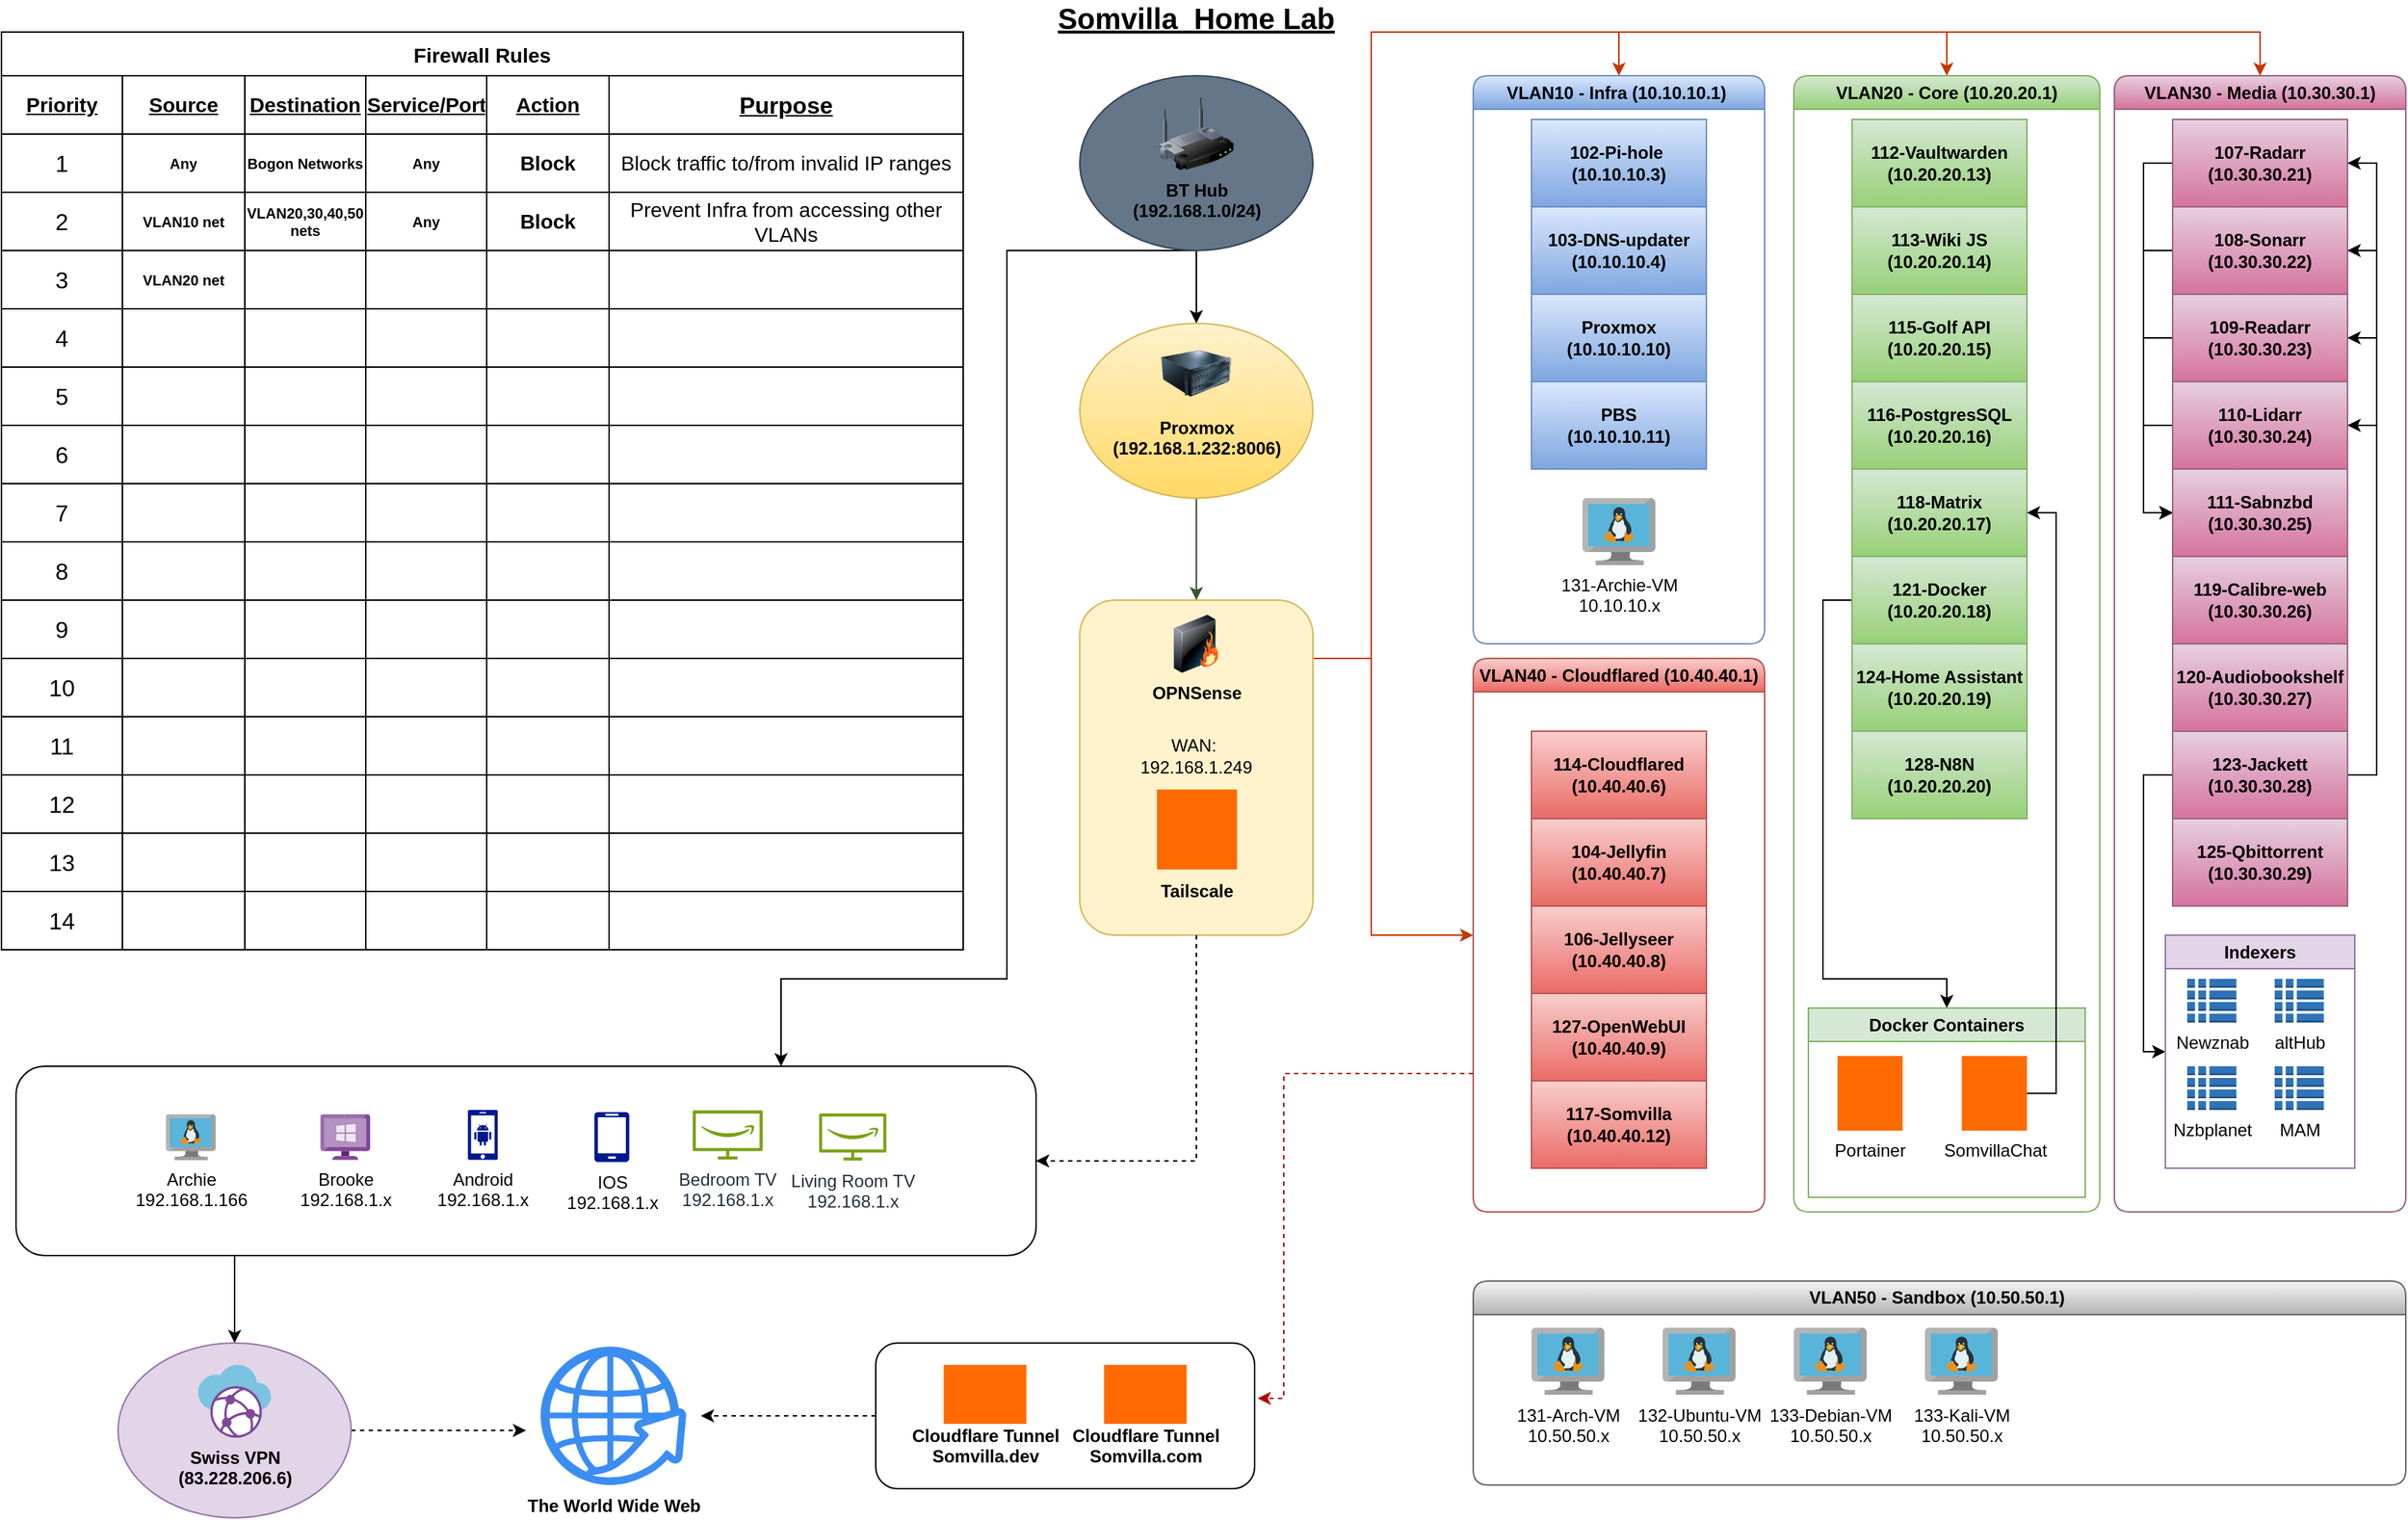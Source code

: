 <mxfile version="28.1.2">
  <diagram name="Page-1" id="2l_jHQsMw_nlB7P-kN3d">
    <mxGraphModel dx="2054" dy="1128" grid="1" gridSize="10" guides="1" tooltips="1" connect="1" arrows="1" fold="1" page="1" pageScale="1" pageWidth="1700" pageHeight="1100" math="0" shadow="0">
      <root>
        <mxCell id="0" />
        <mxCell id="1" parent="0" />
        <mxCell id="kyZzKkCnzPRXWl6qujbp-37" style="edgeStyle=orthogonalEdgeStyle;rounded=0;orthogonalLoop=1;jettySize=auto;html=1;exitX=0;exitY=0.5;exitDx=0;exitDy=0;dashed=1;strokeColor=light-dark(#000000,#FF0000);" edge="1" parent="1" source="kyZzKkCnzPRXWl6qujbp-31">
          <mxGeometry relative="1" as="geometry">
            <mxPoint x="510" y="990" as="targetPoint" />
          </mxGeometry>
        </mxCell>
        <mxCell id="kyZzKkCnzPRXWl6qujbp-31" value="" style="rounded=1;whiteSpace=wrap;html=1;container=1;collapsible=0;" vertex="1" parent="1">
          <mxGeometry x="630" y="940" width="260" height="100" as="geometry" />
        </mxCell>
        <mxCell id="kyZzKkCnzPRXWl6qujbp-24" value="&lt;div&gt;&lt;br&gt;&lt;/div&gt;&lt;div&gt;&lt;br&gt;&lt;/div&gt;&lt;div&gt;&lt;br&gt;&lt;/div&gt;&lt;div&gt;&lt;br&gt;&lt;/div&gt;&lt;div&gt;&lt;br&gt;&lt;/div&gt;&lt;div&gt;Cloudflare Tunnel&lt;br&gt;Somvilla.dev&lt;/div&gt;" style="points=[];aspect=fixed;html=1;align=center;shadow=0;dashed=0;fillColor=#FF6A00;strokeColor=none;shape=mxgraph.alibaba_cloud.clouddev;fontStyle=1" vertex="1" parent="kyZzKkCnzPRXWl6qujbp-31">
          <mxGeometry x="46.65" y="15" width="56.7" height="40.5" as="geometry" />
        </mxCell>
        <mxCell id="qBCkmrOF__fB7yVJp3Rr-75" value="&lt;div&gt;&lt;br&gt;&lt;/div&gt;&lt;div&gt;&lt;br&gt;&lt;/div&gt;&lt;div&gt;&lt;br&gt;&lt;/div&gt;&lt;div&gt;&lt;br&gt;&lt;/div&gt;&lt;div&gt;&lt;br&gt;&lt;/div&gt;&lt;div&gt;Cloudflare Tunnel&lt;br&gt;Somvilla.com&lt;/div&gt;" style="points=[];aspect=fixed;html=1;align=center;shadow=0;dashed=0;fillColor=#FF6A00;strokeColor=none;shape=mxgraph.alibaba_cloud.clouddev;fontStyle=1" parent="kyZzKkCnzPRXWl6qujbp-31" vertex="1">
          <mxGeometry x="156.65" y="15" width="56.7" height="40.5" as="geometry" />
        </mxCell>
        <mxCell id="CJNbvoDMB4cZCmzuY-xy-2" style="edgeStyle=orthogonalEdgeStyle;rounded=0;orthogonalLoop=1;jettySize=auto;html=1;exitX=0.5;exitY=1;exitDx=0;exitDy=0;" parent="1" source="qBCkmrOF__fB7yVJp3Rr-79" target="qBCkmrOF__fB7yVJp3Rr-59" edge="1">
          <mxGeometry relative="1" as="geometry">
            <Array as="points">
              <mxPoint x="190" y="880" />
            </Array>
          </mxGeometry>
        </mxCell>
        <object label="" subnet="192.168.1" id="qBCkmrOF__fB7yVJp3Rr-79">
          <mxCell style="rounded=1;whiteSpace=wrap;html=1;container=1;collapsible=0;" parent="1" vertex="1">
            <mxGeometry x="40" y="750" width="700" height="130" as="geometry" />
          </mxCell>
        </object>
        <mxCell id="CJNbvoDMB4cZCmzuY-xy-39" value="" style="group" parent="qBCkmrOF__fB7yVJp3Rr-79" vertex="1" connectable="0">
          <mxGeometry x="102.731" y="30.002" width="494.544" height="35.686" as="geometry" />
        </mxCell>
        <object label="&lt;div&gt;Living Room TV&lt;/div&gt;&lt;div&gt;%subnet%.x&lt;/div&gt;" placeholders="1" id="qBCkmrOF__fB7yVJp3Rr-73">
          <mxCell style="sketch=0;outlineConnect=0;fontColor=#232F3E;gradientColor=none;fillColor=#7AA116;strokeColor=none;dashed=0;verticalLabelPosition=bottom;verticalAlign=top;align=center;html=1;fontSize=12;fontStyle=0;aspect=fixed;pointerEvents=1;shape=mxgraph.aws4.firetv;" parent="CJNbvoDMB4cZCmzuY-xy-39" vertex="1">
            <mxGeometry x="448.393" y="2.308" width="46.151" height="32.545" as="geometry" />
          </mxCell>
        </object>
        <object label="&lt;div&gt;Bedroom TV&lt;/div&gt;&lt;div&gt;%subnet%.x&lt;/div&gt;" placeholders="1" id="qBCkmrOF__fB7yVJp3Rr-71">
          <mxCell style="sketch=0;outlineConnect=0;fontColor=#232F3E;gradientColor=none;fillColor=#7AA116;strokeColor=none;dashed=0;verticalLabelPosition=bottom;verticalAlign=top;align=center;html=1;fontSize=12;fontStyle=0;aspect=fixed;pointerEvents=1;shape=mxgraph.aws4.firetv;" parent="CJNbvoDMB4cZCmzuY-xy-39" vertex="1">
            <mxGeometry x="361.607" y="0.188" width="48.089" height="33.904" as="geometry" />
          </mxCell>
        </object>
        <object label="&lt;div&gt;IOS&lt;/div&gt;&lt;div&gt;%subnet%.x&lt;/div&gt;" placeholders="1" id="qBCkmrOF__fB7yVJp3Rr-55">
          <mxCell style="sketch=0;aspect=fixed;pointerEvents=1;shadow=0;dashed=0;html=1;strokeColor=none;labelPosition=center;verticalLabelPosition=bottom;verticalAlign=top;align=center;fillColor=#00188D;shape=mxgraph.azure.mobile" parent="CJNbvoDMB4cZCmzuY-xy-39" vertex="1">
            <mxGeometry x="294.107" y="1.419" width="23.987" height="34.267" as="geometry" />
          </mxCell>
        </object>
        <object label="&lt;div&gt;Android&lt;/div&gt;&lt;div&gt;%subnet%.x&lt;/div&gt;" placeholders="1" id="qBCkmrOF__fB7yVJp3Rr-54">
          <mxCell style="sketch=0;aspect=fixed;pointerEvents=1;shadow=0;dashed=0;html=1;strokeColor=none;labelPosition=center;verticalLabelPosition=bottom;verticalAlign=top;align=center;fillColor=#00188D;shape=mxgraph.mscae.enterprise.android_phone" parent="CJNbvoDMB4cZCmzuY-xy-39" vertex="1">
            <mxGeometry x="207.321" width="20.56" height="34.267" as="geometry" />
          </mxCell>
        </object>
        <object label="Brooke&lt;br&gt;%subnet%.x" placeholders="1" id="qBCkmrOF__fB7yVJp3Rr-81">
          <mxCell style="image;sketch=0;aspect=fixed;html=1;points=[];align=center;fontSize=12;image=img/lib/mscae/VM_Windows_Non_Azure.svg;" parent="CJNbvoDMB4cZCmzuY-xy-39" vertex="1">
            <mxGeometry x="106.071" y="2.839" width="34.267" height="31.525" as="geometry" />
          </mxCell>
        </object>
        <object label="Archie&lt;br&gt;%subnet%.166" placeholders="1" id="qBCkmrOF__fB7yVJp3Rr-80">
          <mxCell style="image;sketch=0;aspect=fixed;html=1;points=[];align=center;fontSize=12;image=img/lib/mscae/VM_Linux.svg;" parent="CJNbvoDMB4cZCmzuY-xy-39" vertex="1">
            <mxGeometry y="2.839" width="34.267" height="31.525" as="geometry" />
          </mxCell>
        </object>
        <mxCell id="kyZzKkCnzPRXWl6qujbp-36" style="edgeStyle=orthogonalEdgeStyle;rounded=0;orthogonalLoop=1;jettySize=auto;html=1;exitX=1;exitY=0.5;exitDx=0;exitDy=0;dashed=1;strokeColor=light-dark(#000000,#FF0000);" edge="1" parent="1" source="qBCkmrOF__fB7yVJp3Rr-59">
          <mxGeometry relative="1" as="geometry">
            <mxPoint x="390" y="1000" as="targetPoint" />
          </mxGeometry>
        </mxCell>
        <mxCell id="qBCkmrOF__fB7yVJp3Rr-59" value="" style="ellipse;whiteSpace=wrap;html=1;container=1;collapsible=0;fillColor=#e1d5e7;strokeColor=#9673a6;fontStyle=1" parent="1" vertex="1">
          <mxGeometry x="110" y="940" width="160" height="120" as="geometry" />
        </mxCell>
        <mxCell id="qBCkmrOF__fB7yVJp3Rr-56" value="&lt;div&gt;Swiss VPN&lt;/div&gt;&lt;div&gt;(83.228.206.6)&lt;/div&gt;" style="image;sketch=0;aspect=fixed;html=1;points=[];align=center;fontSize=12;image=img/lib/mscae/Virtual_WANs.svg;labelBackgroundColor=none;fontStyle=1" parent="qBCkmrOF__fB7yVJp3Rr-59" vertex="1">
          <mxGeometry x="55" y="15" width="50" height="50" as="geometry" />
        </mxCell>
        <object label="VLAN30 - Media (10.30.30.1)" placeholders="1" subnet="10.30.30." id="qBCkmrOF__fB7yVJp3Rr-13">
          <mxCell style="swimlane;whiteSpace=wrap;html=1;fillColor=#e6d0de;strokeColor=#996185;rounded=1;collapsible=0;gradientColor=#d5739d;" parent="1" vertex="1">
            <mxGeometry x="1480" y="70" width="200" height="780" as="geometry" />
          </mxCell>
        </object>
        <mxCell id="kyZzKkCnzPRXWl6qujbp-56" style="edgeStyle=orthogonalEdgeStyle;rounded=0;orthogonalLoop=1;jettySize=auto;html=1;exitX=0;exitY=0.5;exitDx=0;exitDy=0;entryX=0;entryY=0.5;entryDx=0;entryDy=0;" edge="1" parent="qBCkmrOF__fB7yVJp3Rr-13" source="qBCkmrOF__fB7yVJp3Rr-26" target="qBCkmrOF__fB7yVJp3Rr-30">
          <mxGeometry relative="1" as="geometry" />
        </mxCell>
        <object label="&lt;div&gt;107-Radarr&lt;/div&gt;&lt;div&gt;(%subnet%21)&lt;/div&gt;" placeholders="1" id="qBCkmrOF__fB7yVJp3Rr-26">
          <mxCell style="rounded=0;whiteSpace=wrap;html=1;fillColor=#e6d0de;strokeColor=#996185;gradientColor=#d5739d;fontStyle=1" parent="qBCkmrOF__fB7yVJp3Rr-13" vertex="1">
            <mxGeometry x="40" y="30" width="120" height="60" as="geometry" />
          </mxCell>
        </object>
        <mxCell id="kyZzKkCnzPRXWl6qujbp-57" style="edgeStyle=orthogonalEdgeStyle;rounded=0;orthogonalLoop=1;jettySize=auto;html=1;exitX=0;exitY=0.5;exitDx=0;exitDy=0;entryX=0;entryY=0.5;entryDx=0;entryDy=0;" edge="1" parent="qBCkmrOF__fB7yVJp3Rr-13" source="qBCkmrOF__fB7yVJp3Rr-27" target="qBCkmrOF__fB7yVJp3Rr-30">
          <mxGeometry relative="1" as="geometry" />
        </mxCell>
        <object label="&lt;div&gt;108-Sonarr&lt;/div&gt;&lt;div&gt;(%subnet%22)&lt;/div&gt;" placeholders="1" id="qBCkmrOF__fB7yVJp3Rr-27">
          <mxCell style="rounded=0;whiteSpace=wrap;html=1;fillColor=#e6d0de;strokeColor=#996185;gradientColor=#d5739d;fontStyle=1" parent="qBCkmrOF__fB7yVJp3Rr-13" vertex="1">
            <mxGeometry x="40" y="90" width="120" height="60" as="geometry" />
          </mxCell>
        </object>
        <mxCell id="kyZzKkCnzPRXWl6qujbp-58" style="edgeStyle=orthogonalEdgeStyle;rounded=0;orthogonalLoop=1;jettySize=auto;html=1;exitX=0;exitY=0.5;exitDx=0;exitDy=0;entryX=0;entryY=0.5;entryDx=0;entryDy=0;" edge="1" parent="qBCkmrOF__fB7yVJp3Rr-13" source="qBCkmrOF__fB7yVJp3Rr-28" target="qBCkmrOF__fB7yVJp3Rr-30">
          <mxGeometry relative="1" as="geometry" />
        </mxCell>
        <object label="&lt;div&gt;109-Readarr&lt;/div&gt;&lt;div&gt;(%subnet%23)&lt;/div&gt;" placeholders="1" id="qBCkmrOF__fB7yVJp3Rr-28">
          <mxCell style="rounded=0;whiteSpace=wrap;html=1;fillColor=#e6d0de;strokeColor=#996185;gradientColor=#d5739d;fontStyle=1" parent="qBCkmrOF__fB7yVJp3Rr-13" vertex="1">
            <mxGeometry x="40" y="150" width="120" height="60" as="geometry" />
          </mxCell>
        </object>
        <mxCell id="kyZzKkCnzPRXWl6qujbp-59" style="edgeStyle=orthogonalEdgeStyle;rounded=0;orthogonalLoop=1;jettySize=auto;html=1;exitX=0;exitY=0.5;exitDx=0;exitDy=0;entryX=0;entryY=0.5;entryDx=0;entryDy=0;" edge="1" parent="qBCkmrOF__fB7yVJp3Rr-13" source="qBCkmrOF__fB7yVJp3Rr-29" target="qBCkmrOF__fB7yVJp3Rr-30">
          <mxGeometry relative="1" as="geometry" />
        </mxCell>
        <object label="&lt;div&gt;110-Lidarr&lt;/div&gt;&lt;div&gt;(%subnet%24)&lt;/div&gt;" placeholders="1" id="qBCkmrOF__fB7yVJp3Rr-29">
          <mxCell style="rounded=0;whiteSpace=wrap;html=1;fillColor=#e6d0de;strokeColor=#996185;gradientColor=#d5739d;fontStyle=1" parent="qBCkmrOF__fB7yVJp3Rr-13" vertex="1">
            <mxGeometry x="40" y="210" width="120" height="60" as="geometry" />
          </mxCell>
        </object>
        <object label="&lt;div&gt;111-Sabnzbd&lt;/div&gt;&lt;div&gt;(%subnet%25)&lt;/div&gt;" placeholders="1" id="qBCkmrOF__fB7yVJp3Rr-30">
          <mxCell style="rounded=0;whiteSpace=wrap;html=1;fillColor=#e6d0de;strokeColor=#996185;gradientColor=#d5739d;fontStyle=1" parent="qBCkmrOF__fB7yVJp3Rr-13" vertex="1">
            <mxGeometry x="40" y="270" width="120" height="60" as="geometry" />
          </mxCell>
        </object>
        <object label="&lt;div&gt;119-Calibre-web&lt;/div&gt;&lt;div&gt;(%subnet%26)&lt;/div&gt;" placeholders="1" id="qBCkmrOF__fB7yVJp3Rr-35">
          <mxCell style="rounded=0;whiteSpace=wrap;html=1;fillColor=#e6d0de;strokeColor=#996185;gradientColor=#d5739d;fontStyle=1" parent="qBCkmrOF__fB7yVJp3Rr-13" vertex="1">
            <mxGeometry x="40" y="330" width="120" height="60" as="geometry" />
          </mxCell>
        </object>
        <object label="&lt;div&gt;120-Audiobookshelf&lt;/div&gt;&lt;div&gt;(%subnet%27)&lt;/div&gt;" placeholders="1" id="qBCkmrOF__fB7yVJp3Rr-36">
          <mxCell style="rounded=0;whiteSpace=wrap;html=1;fillColor=#e6d0de;strokeColor=#996185;gradientColor=#d5739d;fontStyle=1" parent="qBCkmrOF__fB7yVJp3Rr-13" vertex="1">
            <mxGeometry x="40" y="390" width="120" height="60" as="geometry" />
          </mxCell>
        </object>
        <mxCell id="kyZzKkCnzPRXWl6qujbp-51" style="edgeStyle=orthogonalEdgeStyle;rounded=0;orthogonalLoop=1;jettySize=auto;html=1;exitX=0;exitY=0.5;exitDx=0;exitDy=0;entryX=0;entryY=0.5;entryDx=0;entryDy=0;" edge="1" parent="qBCkmrOF__fB7yVJp3Rr-13" source="qBCkmrOF__fB7yVJp3Rr-37" target="kyZzKkCnzPRXWl6qujbp-45">
          <mxGeometry relative="1" as="geometry" />
        </mxCell>
        <mxCell id="kyZzKkCnzPRXWl6qujbp-52" style="edgeStyle=orthogonalEdgeStyle;rounded=0;orthogonalLoop=1;jettySize=auto;html=1;exitX=1;exitY=0.5;exitDx=0;exitDy=0;entryX=1;entryY=0.5;entryDx=0;entryDy=0;" edge="1" parent="qBCkmrOF__fB7yVJp3Rr-13" source="qBCkmrOF__fB7yVJp3Rr-37" target="qBCkmrOF__fB7yVJp3Rr-26">
          <mxGeometry relative="1" as="geometry" />
        </mxCell>
        <mxCell id="kyZzKkCnzPRXWl6qujbp-53" style="edgeStyle=orthogonalEdgeStyle;rounded=0;orthogonalLoop=1;jettySize=auto;html=1;exitX=1;exitY=0.5;exitDx=0;exitDy=0;entryX=1;entryY=0.5;entryDx=0;entryDy=0;" edge="1" parent="qBCkmrOF__fB7yVJp3Rr-13" source="qBCkmrOF__fB7yVJp3Rr-37" target="qBCkmrOF__fB7yVJp3Rr-27">
          <mxGeometry relative="1" as="geometry" />
        </mxCell>
        <mxCell id="kyZzKkCnzPRXWl6qujbp-54" style="edgeStyle=orthogonalEdgeStyle;rounded=0;orthogonalLoop=1;jettySize=auto;html=1;exitX=1;exitY=0.5;exitDx=0;exitDy=0;entryX=1;entryY=0.5;entryDx=0;entryDy=0;" edge="1" parent="qBCkmrOF__fB7yVJp3Rr-13" source="qBCkmrOF__fB7yVJp3Rr-37" target="qBCkmrOF__fB7yVJp3Rr-28">
          <mxGeometry relative="1" as="geometry" />
        </mxCell>
        <mxCell id="kyZzKkCnzPRXWl6qujbp-55" style="edgeStyle=orthogonalEdgeStyle;rounded=0;orthogonalLoop=1;jettySize=auto;html=1;exitX=1;exitY=0.5;exitDx=0;exitDy=0;entryX=1;entryY=0.5;entryDx=0;entryDy=0;" edge="1" parent="qBCkmrOF__fB7yVJp3Rr-13" source="qBCkmrOF__fB7yVJp3Rr-37" target="qBCkmrOF__fB7yVJp3Rr-29">
          <mxGeometry relative="1" as="geometry" />
        </mxCell>
        <object label="&lt;div&gt;123-Jackett&lt;/div&gt;&lt;div&gt;(%subnet%28)&lt;/div&gt;" placeholders="1" id="qBCkmrOF__fB7yVJp3Rr-37">
          <mxCell style="rounded=0;whiteSpace=wrap;html=1;fillColor=#e6d0de;strokeColor=#996185;gradientColor=#d5739d;fontStyle=1" parent="qBCkmrOF__fB7yVJp3Rr-13" vertex="1">
            <mxGeometry x="40" y="450" width="120" height="60" as="geometry" />
          </mxCell>
        </object>
        <object label="&lt;div&gt;125-Qbittorrent&lt;/div&gt;&lt;div&gt;(%subnet%29)&lt;/div&gt;" placeholders="1" id="qBCkmrOF__fB7yVJp3Rr-38">
          <mxCell style="rounded=0;whiteSpace=wrap;html=1;fillColor=#e6d0de;strokeColor=#996185;gradientColor=#d5739d;fontStyle=1" parent="qBCkmrOF__fB7yVJp3Rr-13" vertex="1">
            <mxGeometry x="40" y="510" width="120" height="60" as="geometry" />
          </mxCell>
        </object>
        <mxCell id="kyZzKkCnzPRXWl6qujbp-45" value="Indexers" style="swimlane;whiteSpace=wrap;html=1;collapsible=0;fillColor=#e1d5e7;strokeColor=#9673a6;" vertex="1" parent="qBCkmrOF__fB7yVJp3Rr-13">
          <mxGeometry x="35" y="590" width="130" height="160" as="geometry" />
        </mxCell>
        <mxCell id="kyZzKkCnzPRXWl6qujbp-48" value="Newznab" style="outlineConnect=0;dashed=0;verticalLabelPosition=bottom;verticalAlign=top;align=center;html=1;shape=mxgraph.aws3.global_secondary_index;fillColor=#2E73B8;gradientColor=none;" vertex="1" parent="kyZzKkCnzPRXWl6qujbp-45">
          <mxGeometry x="15" y="30" width="33.75" height="30" as="geometry" />
        </mxCell>
        <mxCell id="kyZzKkCnzPRXWl6qujbp-47" value="altHub" style="outlineConnect=0;dashed=0;verticalLabelPosition=bottom;verticalAlign=top;align=center;html=1;shape=mxgraph.aws3.global_secondary_index;fillColor=#2E73B8;gradientColor=none;" vertex="1" parent="kyZzKkCnzPRXWl6qujbp-45">
          <mxGeometry x="75" y="30" width="33.75" height="30" as="geometry" />
        </mxCell>
        <mxCell id="kyZzKkCnzPRXWl6qujbp-49" value="Nzbplanet" style="outlineConnect=0;dashed=0;verticalLabelPosition=bottom;verticalAlign=top;align=center;html=1;shape=mxgraph.aws3.global_secondary_index;fillColor=#2E73B8;gradientColor=none;" vertex="1" parent="kyZzKkCnzPRXWl6qujbp-45">
          <mxGeometry x="15" y="90" width="33.75" height="30" as="geometry" />
        </mxCell>
        <mxCell id="kyZzKkCnzPRXWl6qujbp-50" value="MAM" style="outlineConnect=0;dashed=0;verticalLabelPosition=bottom;verticalAlign=top;align=center;html=1;shape=mxgraph.aws3.global_secondary_index;fillColor=#2E73B8;gradientColor=none;" vertex="1" parent="kyZzKkCnzPRXWl6qujbp-45">
          <mxGeometry x="75" y="90" width="33.75" height="30" as="geometry" />
        </mxCell>
        <mxCell id="CJNbvoDMB4cZCmzuY-xy-11" style="edgeStyle=orthogonalEdgeStyle;rounded=0;orthogonalLoop=1;jettySize=auto;html=1;exitX=1;exitY=0.5;exitDx=0;exitDy=0;fillColor=#fa6800;strokeColor=#C73500;entryX=0.5;entryY=0;entryDx=0;entryDy=0;" parent="1" source="qBCkmrOF__fB7yVJp3Rr-2" target="qBCkmrOF__fB7yVJp3Rr-13" edge="1">
          <mxGeometry relative="1" as="geometry">
            <Array as="points">
              <mxPoint x="930" y="470" />
              <mxPoint x="970" y="470" />
              <mxPoint x="970" y="40" />
              <mxPoint x="1580" y="40" />
            </Array>
            <mxPoint x="1580" y="50" as="targetPoint" />
          </mxGeometry>
        </mxCell>
        <mxCell id="kyZzKkCnzPRXWl6qujbp-25" style="edgeStyle=orthogonalEdgeStyle;rounded=0;orthogonalLoop=1;jettySize=auto;html=1;exitX=1;exitY=0.5;exitDx=0;exitDy=0;entryX=0.5;entryY=0;entryDx=0;entryDy=0;fillColor=#fa6800;strokeColor=#C73500;" edge="1" parent="1" source="qBCkmrOF__fB7yVJp3Rr-2" target="qBCkmrOF__fB7yVJp3Rr-3">
          <mxGeometry relative="1" as="geometry">
            <Array as="points">
              <mxPoint x="930" y="470" />
              <mxPoint x="970" y="470" />
              <mxPoint x="970" y="40" />
              <mxPoint x="1140" y="40" />
            </Array>
          </mxGeometry>
        </mxCell>
        <mxCell id="kyZzKkCnzPRXWl6qujbp-26" style="edgeStyle=orthogonalEdgeStyle;rounded=0;orthogonalLoop=1;jettySize=auto;html=1;exitX=1;exitY=0.5;exitDx=0;exitDy=0;entryX=0;entryY=0.5;entryDx=0;entryDy=0;fillColor=#fa6800;strokeColor=#C73500;" edge="1" parent="1" source="qBCkmrOF__fB7yVJp3Rr-2" target="qBCkmrOF__fB7yVJp3Rr-40">
          <mxGeometry relative="1" as="geometry">
            <Array as="points">
              <mxPoint x="930" y="470" />
              <mxPoint x="970" y="470" />
              <mxPoint x="970" y="660" />
            </Array>
          </mxGeometry>
        </mxCell>
        <mxCell id="kyZzKkCnzPRXWl6qujbp-66" style="edgeStyle=orthogonalEdgeStyle;rounded=0;orthogonalLoop=1;jettySize=auto;html=1;exitX=1;exitY=0.5;exitDx=0;exitDy=0;entryX=0.5;entryY=0;entryDx=0;entryDy=0;fillColor=#fff2cc;strokeColor=#C73500;" edge="1" parent="1" source="qBCkmrOF__fB7yVJp3Rr-2" target="qBCkmrOF__fB7yVJp3Rr-12">
          <mxGeometry relative="1" as="geometry">
            <Array as="points">
              <mxPoint x="930" y="470" />
              <mxPoint x="970" y="470" />
              <mxPoint x="970" y="40" />
              <mxPoint x="1365" y="40" />
            </Array>
          </mxGeometry>
        </mxCell>
        <mxCell id="qBCkmrOF__fB7yVJp3Rr-2" value="&lt;div&gt;&lt;br&gt;&lt;/div&gt;&lt;div&gt;&lt;br&gt;&lt;/div&gt;&lt;div&gt;&lt;br&gt;&lt;/div&gt;&lt;div&gt;&lt;br&gt;&lt;/div&gt;&lt;div&gt;&lt;br&gt;&lt;/div&gt;&lt;br&gt;&lt;div&gt;WAN:&amp;nbsp;&lt;/div&gt;&lt;div&gt;192.168.1.249&lt;/div&gt;&lt;div&gt;&lt;br&gt;&lt;/div&gt;" style="rounded=1;whiteSpace=wrap;html=1;verticalAlign=top;fillColor=#fff2cc;strokeColor=#d6b656;container=1;collapsible=0;" parent="1" vertex="1">
          <mxGeometry x="770" y="430" width="160" height="230" as="geometry" />
        </mxCell>
        <mxCell id="kyZzKkCnzPRXWl6qujbp-1" value="&lt;div&gt;OPNSense&lt;/div&gt;" style="image;html=1;image=img/lib/clip_art/networking/Firewall_128x128.png;labelBackgroundColor=none;fontStyle=1" vertex="1" parent="qBCkmrOF__fB7yVJp3Rr-2">
          <mxGeometry x="60.0" y="10" width="40" height="40" as="geometry" />
        </mxCell>
        <mxCell id="qBCkmrOF__fB7yVJp3Rr-60" value="&lt;div&gt;&lt;br&gt;&lt;/div&gt;&lt;div&gt;&lt;br&gt;&lt;/div&gt;&lt;div&gt;&lt;br&gt;&lt;/div&gt;&lt;div&gt;&lt;br&gt;&lt;/div&gt;&lt;div&gt;&lt;br&gt;&lt;/div&gt;&lt;div&gt;&lt;br&gt;&lt;/div&gt;&lt;div&gt;Tailscale&lt;/div&gt;" style="points=[];aspect=fixed;html=1;align=center;shadow=0;dashed=0;fillColor=#FF6A00;strokeColor=none;shape=mxgraph.alibaba_cloud.vpn_gateway;fontStyle=1" parent="qBCkmrOF__fB7yVJp3Rr-2" vertex="1">
          <mxGeometry x="53" y="130" width="54.9" height="54.9" as="geometry" />
        </mxCell>
        <object label="VLAN10 - Infra (10.10.10.1)&amp;nbsp;" placeholders="1" subnet="10.10.10." id="qBCkmrOF__fB7yVJp3Rr-3">
          <mxCell style="swimlane;whiteSpace=wrap;html=1;fillColor=#dae8fc;strokeColor=#6c8ebf;rounded=1;collapsible=0;gradientColor=#7ea6e0;" parent="1" vertex="1">
            <mxGeometry x="1040" y="70" width="200" height="390" as="geometry">
              <mxRectangle x="60" y="360" width="130" height="30" as="alternateBounds" />
            </mxGeometry>
          </mxCell>
        </object>
        <object label="&lt;div&gt;102-Pi-hole&amp;nbsp;&lt;/div&gt;&lt;div&gt;(%subnet%3)&lt;/div&gt;" placeholders="1" id="qBCkmrOF__fB7yVJp3Rr-5">
          <mxCell style="rounded=0;whiteSpace=wrap;html=1;fillColor=#dae8fc;strokeColor=#6c8ebf;gradientColor=#7ea6e0;fontStyle=1" parent="qBCkmrOF__fB7yVJp3Rr-3" vertex="1">
            <mxGeometry x="40" y="30" width="120" height="60" as="geometry" />
          </mxCell>
        </object>
        <object label="&lt;div&gt;103-DNS-updater&lt;/div&gt;&lt;div&gt;(%subnet%4)&lt;/div&gt;" placeholders="1" id="qBCkmrOF__fB7yVJp3Rr-6">
          <mxCell style="rounded=0;whiteSpace=wrap;html=1;fillColor=#dae8fc;strokeColor=#6c8ebf;gradientColor=#7ea6e0;fontStyle=1" parent="qBCkmrOF__fB7yVJp3Rr-3" vertex="1">
            <mxGeometry x="40" y="90" width="120" height="60" as="geometry" />
          </mxCell>
        </object>
        <object label="&lt;div&gt;Proxmox&lt;/div&gt;&lt;div&gt;(%subnet%10)&lt;/div&gt;" placeholders="1" id="qBCkmrOF__fB7yVJp3Rr-9">
          <mxCell style="rounded=0;whiteSpace=wrap;html=1;fillColor=#dae8fc;strokeColor=#6c8ebf;gradientColor=#7ea6e0;fontStyle=1" parent="qBCkmrOF__fB7yVJp3Rr-3" vertex="1">
            <mxGeometry x="40" y="150" width="120" height="60" as="geometry" />
          </mxCell>
        </object>
        <object label="&lt;div&gt;PBS&lt;/div&gt;&lt;div&gt;(%subnet%11)&lt;/div&gt;" placeholders="1" id="qBCkmrOF__fB7yVJp3Rr-11">
          <mxCell style="rounded=0;whiteSpace=wrap;html=1;fillColor=#dae8fc;strokeColor=#6c8ebf;gradientColor=#7ea6e0;fontStyle=1" parent="qBCkmrOF__fB7yVJp3Rr-3" vertex="1">
            <mxGeometry x="40" y="210" width="120" height="60" as="geometry" />
          </mxCell>
        </object>
        <object label="131-Archie-VM&lt;br&gt;%subnet%x" placeholders="1" id="kyZzKkCnzPRXWl6qujbp-38">
          <mxCell style="image;sketch=0;aspect=fixed;html=1;points=[];align=center;fontSize=12;image=img/lib/mscae/VM_Linux.svg;" vertex="1" parent="qBCkmrOF__fB7yVJp3Rr-3">
            <mxGeometry x="75" y="290" width="50" height="46" as="geometry" />
          </mxCell>
        </object>
        <object label="VLAN20 - Core (10.20.20.1)" placeholders="1" subnet="10.20.20." id="qBCkmrOF__fB7yVJp3Rr-12">
          <mxCell style="swimlane;whiteSpace=wrap;html=1;fillColor=#d5e8d4;strokeColor=#82b366;rounded=1;collapsible=0;gradientColor=#97d077;" parent="1" vertex="1">
            <mxGeometry x="1260" y="70" width="210" height="780" as="geometry" />
          </mxCell>
        </object>
        <object label="&lt;div&gt;112-Vaultwarden&lt;/div&gt;&lt;div&gt;(%subnet%13)&lt;/div&gt;" placeholders="1" id="qBCkmrOF__fB7yVJp3Rr-17">
          <mxCell style="rounded=0;whiteSpace=wrap;html=1;fillColor=#d5e8d4;strokeColor=#82b366;gradientColor=#97d077;fontStyle=1" parent="qBCkmrOF__fB7yVJp3Rr-12" vertex="1">
            <mxGeometry x="40" y="30" width="120" height="60" as="geometry" />
          </mxCell>
        </object>
        <object label="&lt;div&gt;113-Wiki JS&lt;/div&gt;&lt;div&gt;(%subnet%14)&lt;/div&gt;" placeholders="1" id="qBCkmrOF__fB7yVJp3Rr-18">
          <mxCell style="rounded=0;whiteSpace=wrap;html=1;fillColor=#d5e8d4;strokeColor=#82b366;gradientColor=#97d077;fontStyle=1" parent="qBCkmrOF__fB7yVJp3Rr-12" vertex="1">
            <mxGeometry x="40" y="90" width="120" height="60" as="geometry" />
          </mxCell>
        </object>
        <object label="&lt;div&gt;115-Golf API&lt;/div&gt;&lt;div&gt;(%subnet%15)&lt;/div&gt;" placeholders="1" id="qBCkmrOF__fB7yVJp3Rr-19">
          <mxCell style="rounded=0;whiteSpace=wrap;html=1;fillColor=#d5e8d4;strokeColor=#82b366;gradientColor=#97d077;fontStyle=1" parent="qBCkmrOF__fB7yVJp3Rr-12" vertex="1">
            <mxGeometry x="40" y="150" width="120" height="60" as="geometry" />
          </mxCell>
        </object>
        <object label="&lt;div&gt;116-PostgresSQL&lt;/div&gt;&lt;div&gt;(%subnet%16)&lt;/div&gt;" placeholders="1" id="qBCkmrOF__fB7yVJp3Rr-20">
          <mxCell style="rounded=0;whiteSpace=wrap;html=1;fillColor=#d5e8d4;strokeColor=#82b366;gradientColor=#97d077;fontStyle=1" parent="qBCkmrOF__fB7yVJp3Rr-12" vertex="1">
            <mxGeometry x="40" y="210" width="120" height="60" as="geometry" />
          </mxCell>
        </object>
        <object label="&lt;div&gt;118-Matrix&lt;/div&gt;&lt;div&gt;(%subnet%17)&lt;/div&gt;" placeholders="1" id="qBCkmrOF__fB7yVJp3Rr-22">
          <mxCell style="rounded=0;whiteSpace=wrap;html=1;fillColor=#d5e8d4;strokeColor=#82b366;gradientColor=#97d077;fontStyle=1" parent="qBCkmrOF__fB7yVJp3Rr-12" vertex="1">
            <mxGeometry x="40" y="270" width="120" height="60" as="geometry" />
          </mxCell>
        </object>
        <mxCell id="kyZzKkCnzPRXWl6qujbp-65" style="edgeStyle=orthogonalEdgeStyle;rounded=0;orthogonalLoop=1;jettySize=auto;html=1;exitX=0;exitY=0.5;exitDx=0;exitDy=0;entryX=0.5;entryY=0;entryDx=0;entryDy=0;" edge="1" parent="qBCkmrOF__fB7yVJp3Rr-12" source="qBCkmrOF__fB7yVJp3Rr-23" target="kyZzKkCnzPRXWl6qujbp-61">
          <mxGeometry relative="1" as="geometry">
            <Array as="points">
              <mxPoint x="20" y="360" />
              <mxPoint x="20" y="620" />
              <mxPoint x="105" y="620" />
            </Array>
          </mxGeometry>
        </mxCell>
        <object label="&lt;div&gt;121-Docker&lt;/div&gt;&lt;div&gt;(%subnet%18)&lt;/div&gt;" placeholders="1" id="qBCkmrOF__fB7yVJp3Rr-23">
          <mxCell style="rounded=0;whiteSpace=wrap;html=1;fillColor=#d5e8d4;strokeColor=#82b366;gradientColor=#97d077;fontStyle=1" parent="qBCkmrOF__fB7yVJp3Rr-12" vertex="1">
            <mxGeometry x="40" y="330" width="120" height="60" as="geometry" />
          </mxCell>
        </object>
        <object label="&lt;div&gt;124-Home Assistant&lt;/div&gt;&lt;div&gt;(%subnet%19)&lt;/div&gt;" placeholders="1" id="qBCkmrOF__fB7yVJp3Rr-32">
          <mxCell style="rounded=0;whiteSpace=wrap;html=1;fillColor=#d5e8d4;strokeColor=#82b366;gradientColor=#97d077;fontStyle=1" parent="qBCkmrOF__fB7yVJp3Rr-12" vertex="1">
            <mxGeometry x="40" y="390" width="120" height="60" as="geometry" />
          </mxCell>
        </object>
        <object label="&lt;div&gt;128-N8N&lt;/div&gt;&lt;div&gt;(%subnet%20)&lt;/div&gt;" placeholders="1" id="qBCkmrOF__fB7yVJp3Rr-34">
          <mxCell style="rounded=0;whiteSpace=wrap;html=1;fillColor=#d5e8d4;strokeColor=#82b366;gradientColor=#97d077;fontStyle=1" parent="qBCkmrOF__fB7yVJp3Rr-12" vertex="1">
            <mxGeometry x="40" y="450" width="120" height="60" as="geometry" />
          </mxCell>
        </object>
        <mxCell id="kyZzKkCnzPRXWl6qujbp-61" value="Docker Containers" style="swimlane;whiteSpace=wrap;html=1;fillColor=#d5e8d4;strokeColor=#82b366;" vertex="1" parent="qBCkmrOF__fB7yVJp3Rr-12">
          <mxGeometry x="10" y="640" width="190" height="130" as="geometry" />
        </mxCell>
        <mxCell id="kyZzKkCnzPRXWl6qujbp-62" value="Portainer" style="points=[];aspect=fixed;html=1;align=center;shadow=0;dashed=0;fillColor=#FF6A00;strokeColor=none;shape=mxgraph.alibaba_cloud.ask_ack_container_service_for_kubernetes;labelPosition=center;verticalLabelPosition=bottom;verticalAlign=top;" vertex="1" parent="kyZzKkCnzPRXWl6qujbp-61">
          <mxGeometry x="20" y="32.95" width="44.7" height="51.3" as="geometry" />
        </mxCell>
        <mxCell id="kyZzKkCnzPRXWl6qujbp-64" value="SomvillaChat" style="points=[];aspect=fixed;html=1;align=center;shadow=0;dashed=0;fillColor=#FF6A00;strokeColor=none;shape=mxgraph.alibaba_cloud.ask_ack_container_service_for_kubernetes;labelPosition=center;verticalLabelPosition=bottom;verticalAlign=top;" vertex="1" parent="kyZzKkCnzPRXWl6qujbp-61">
          <mxGeometry x="105.3" y="32.95" width="44.7" height="51.3" as="geometry" />
        </mxCell>
        <mxCell id="kyZzKkCnzPRXWl6qujbp-209" style="edgeStyle=orthogonalEdgeStyle;rounded=0;orthogonalLoop=1;jettySize=auto;html=1;entryX=1;entryY=0.5;entryDx=0;entryDy=0;" edge="1" parent="qBCkmrOF__fB7yVJp3Rr-12" source="kyZzKkCnzPRXWl6qujbp-64" target="qBCkmrOF__fB7yVJp3Rr-22">
          <mxGeometry relative="1" as="geometry">
            <Array as="points">
              <mxPoint x="180" y="699" />
              <mxPoint x="180" y="300" />
            </Array>
          </mxGeometry>
        </mxCell>
        <object label="VLAN40 - Cloudflared (10.40.40.1)" placeholders="1" subnet="10.40.40." id="qBCkmrOF__fB7yVJp3Rr-40">
          <mxCell style="swimlane;whiteSpace=wrap;html=1;rounded=1;collapsible=0;fillColor=#f8cecc;strokeColor=#b85450;gradientColor=#ea6b66;" parent="1" vertex="1">
            <mxGeometry x="1040" y="470" width="200" height="380" as="geometry" />
          </mxCell>
        </object>
        <object label="&lt;div&gt;104-Jellyfin&lt;/div&gt;&lt;div&gt;(%subnet%7)&lt;/div&gt;" placeholders="1" id="qBCkmrOF__fB7yVJp3Rr-24">
          <mxCell style="rounded=0;whiteSpace=wrap;html=1;fillColor=#f8cecc;strokeColor=#b85450;gradientColor=#ea6b66;fontStyle=1" parent="qBCkmrOF__fB7yVJp3Rr-40" vertex="1">
            <mxGeometry x="40" y="110" width="120" height="60" as="geometry" />
          </mxCell>
        </object>
        <object label="&lt;div&gt;106-Jellyseer&lt;/div&gt;&lt;div&gt;(%subnet%8)&lt;/div&gt;" placeholders="1" id="qBCkmrOF__fB7yVJp3Rr-25">
          <mxCell style="rounded=0;whiteSpace=wrap;html=1;fillColor=#f8cecc;strokeColor=#b85450;gradientColor=#ea6b66;fontStyle=1" parent="qBCkmrOF__fB7yVJp3Rr-40" vertex="1">
            <mxGeometry x="40" y="170" width="120" height="60" as="geometry" />
          </mxCell>
        </object>
        <object label="&lt;div&gt;127-OpenWebUI&lt;/div&gt;&lt;div&gt;(%subnet%9)&lt;/div&gt;" placeholders="1" id="qBCkmrOF__fB7yVJp3Rr-33">
          <mxCell style="rounded=0;whiteSpace=wrap;html=1;fillColor=#f8cecc;strokeColor=#b85450;gradientColor=#ea6b66;fontStyle=1" parent="qBCkmrOF__fB7yVJp3Rr-40" vertex="1">
            <mxGeometry x="40" y="230" width="120" height="60" as="geometry" />
          </mxCell>
        </object>
        <object label="&lt;div&gt;117-Somvilla&lt;/div&gt;&lt;div&gt;(%subnet%12)&lt;/div&gt;" placeholders="1" id="qBCkmrOF__fB7yVJp3Rr-21">
          <mxCell style="rounded=0;whiteSpace=wrap;html=1;fillColor=#f8cecc;strokeColor=#b85450;gradientColor=#ea6b66;fontStyle=1" parent="qBCkmrOF__fB7yVJp3Rr-40" vertex="1">
            <mxGeometry x="40" y="290" width="120" height="60" as="geometry" />
          </mxCell>
        </object>
        <object label="&lt;div&gt;114-Cloudflared&lt;/div&gt;&lt;div&gt;(%subnet%6)&lt;/div&gt;" placeholders="1" id="qBCkmrOF__fB7yVJp3Rr-10">
          <mxCell style="rounded=0;whiteSpace=wrap;html=1;fillColor=#f8cecc;strokeColor=#b85450;gradientColor=#ea6b66;fontStyle=1" parent="qBCkmrOF__fB7yVJp3Rr-40" vertex="1">
            <mxGeometry x="40" y="50" width="120" height="60" as="geometry" />
          </mxCell>
        </object>
        <mxCell id="kyZzKkCnzPRXWl6qujbp-207" style="edgeStyle=orthogonalEdgeStyle;rounded=0;orthogonalLoop=1;jettySize=auto;html=1;exitX=0.5;exitY=1;exitDx=0;exitDy=0;entryX=0.5;entryY=0;entryDx=0;entryDy=0;" edge="1" parent="1" source="qBCkmrOF__fB7yVJp3Rr-65" target="CJNbvoDMB4cZCmzuY-xy-4">
          <mxGeometry relative="1" as="geometry" />
        </mxCell>
        <mxCell id="kyZzKkCnzPRXWl6qujbp-208" style="edgeStyle=orthogonalEdgeStyle;rounded=0;orthogonalLoop=1;jettySize=auto;html=1;exitX=0.5;exitY=1;exitDx=0;exitDy=0;entryX=0.75;entryY=0;entryDx=0;entryDy=0;" edge="1" parent="1" source="qBCkmrOF__fB7yVJp3Rr-65" target="qBCkmrOF__fB7yVJp3Rr-79">
          <mxGeometry relative="1" as="geometry">
            <Array as="points">
              <mxPoint x="720" y="190" />
              <mxPoint x="720" y="690" />
              <mxPoint x="565" y="690" />
            </Array>
          </mxGeometry>
        </mxCell>
        <mxCell id="qBCkmrOF__fB7yVJp3Rr-65" value="" style="ellipse;whiteSpace=wrap;html=1;container=1;collapsible=0;fillColor=#647687;strokeColor=#314354;fontColor=#ffffff;" parent="1" vertex="1">
          <mxGeometry x="770" y="70" width="160" height="120" as="geometry" />
        </mxCell>
        <mxCell id="qBCkmrOF__fB7yVJp3Rr-67" value="&lt;div&gt;BT Hub&lt;/div&gt;&lt;div&gt;(192.168.1.0/24)&lt;/div&gt;" style="image;html=1;image=img/lib/clip_art/networking/Wireless_Router_128x128.png;labelBackgroundColor=none;fontStyle=1" parent="qBCkmrOF__fB7yVJp3Rr-65" vertex="1">
          <mxGeometry x="50" y="15" width="60" height="50" as="geometry" />
        </mxCell>
        <object label="VLAN50 - Sandbox (10.50.50.1)&amp;nbsp;" placeholders="1" subnet="10.50.50." id="CJNbvoDMB4cZCmzuY-xy-3">
          <mxCell style="swimlane;whiteSpace=wrap;html=1;rounded=1;collapsible=0;fillColor=#f5f5f5;strokeColor=#666666;gradientColor=#b3b3b3;" parent="1" vertex="1">
            <mxGeometry x="1040" y="897.5" width="640" height="140" as="geometry" />
          </mxCell>
        </object>
        <object label="132-Ubuntu-VM&lt;br&gt;%subnet%x" placeholders="1" id="kyZzKkCnzPRXWl6qujbp-39">
          <mxCell style="image;sketch=0;aspect=fixed;html=1;points=[];align=center;fontSize=12;image=img/lib/mscae/VM_Linux.svg;" vertex="1" parent="CJNbvoDMB4cZCmzuY-xy-3">
            <mxGeometry x="130" y="32" width="50" height="46" as="geometry" />
          </mxCell>
        </object>
        <object label="&lt;div&gt;133-Debian-VM&lt;/div&gt;&lt;div&gt;%subnet%x&lt;/div&gt;" placeholders="1" id="kyZzKkCnzPRXWl6qujbp-42">
          <mxCell style="image;sketch=0;aspect=fixed;html=1;points=[];align=center;fontSize=12;image=img/lib/mscae/VM_Linux.svg;" vertex="1" parent="CJNbvoDMB4cZCmzuY-xy-3">
            <mxGeometry x="220" y="32" width="50" height="46" as="geometry" />
          </mxCell>
        </object>
        <object label="&lt;div&gt;133-Kali-VM&lt;/div&gt;&lt;div&gt;%subnet%x&lt;/div&gt;" placeholders="1" id="kyZzKkCnzPRXWl6qujbp-43">
          <mxCell style="image;sketch=0;aspect=fixed;html=1;points=[];align=center;fontSize=12;image=img/lib/mscae/VM_Linux.svg;" vertex="1" parent="CJNbvoDMB4cZCmzuY-xy-3">
            <mxGeometry x="310" y="32" width="50" height="46" as="geometry" />
          </mxCell>
        </object>
        <object label="131-Arch-VM&lt;br&gt;%subnet%x" placeholders="1" id="kyZzKkCnzPRXWl6qujbp-44">
          <mxCell style="image;sketch=0;aspect=fixed;html=1;points=[];align=center;fontSize=12;image=img/lib/mscae/VM_Linux.svg;" vertex="1" parent="CJNbvoDMB4cZCmzuY-xy-3">
            <mxGeometry x="40" y="32" width="50" height="46" as="geometry" />
          </mxCell>
        </object>
        <mxCell id="CJNbvoDMB4cZCmzuY-xy-8" style="edgeStyle=orthogonalEdgeStyle;rounded=0;orthogonalLoop=1;jettySize=auto;html=1;exitX=0.5;exitY=1;exitDx=0;exitDy=0;entryX=0.5;entryY=0;entryDx=0;entryDy=0;fillColor=#6d8764;strokeColor=light-dark(#3A5431,#FFFFFF);" parent="1" source="CJNbvoDMB4cZCmzuY-xy-4" target="qBCkmrOF__fB7yVJp3Rr-2" edge="1">
          <mxGeometry relative="1" as="geometry" />
        </mxCell>
        <mxCell id="CJNbvoDMB4cZCmzuY-xy-4" value="" style="ellipse;whiteSpace=wrap;html=1;container=1;collapsible=0;fillColor=#fff2cc;gradientColor=#ffd966;strokeColor=#d6b656;" parent="1" vertex="1">
          <mxGeometry x="770" y="240" width="160" height="120" as="geometry" />
        </mxCell>
        <mxCell id="qBCkmrOF__fB7yVJp3Rr-68" value="&lt;div&gt;Proxmox&lt;/div&gt;&lt;div&gt;(192.168.1.232:8006)&lt;/div&gt;" style="image;html=1;image=img/lib/clip_art/computers/Server_128x128.png;imageBackground=none;labelBackgroundColor=none;fontStyle=1" parent="CJNbvoDMB4cZCmzuY-xy-4" vertex="1">
          <mxGeometry x="55.896" y="10" width="48.214" height="48.48" as="geometry" />
        </mxCell>
        <mxCell id="CJNbvoDMB4cZCmzuY-xy-46" value="Somvilla&amp;nbsp; Home Lab" style="text;html=1;align=center;verticalAlign=middle;whiteSpace=wrap;rounded=0;fontSize=20;fontStyle=5" parent="1" vertex="1">
          <mxGeometry x="740" y="20" width="220" height="20" as="geometry" />
        </mxCell>
        <mxCell id="kyZzKkCnzPRXWl6qujbp-28" style="edgeStyle=orthogonalEdgeStyle;rounded=0;orthogonalLoop=1;jettySize=auto;html=1;exitX=0.5;exitY=1;exitDx=0;exitDy=0;entryX=1;entryY=0.5;entryDx=0;entryDy=0;strokeColor=light-dark(#000000,#FF0000);dashed=1;" edge="1" parent="1" source="qBCkmrOF__fB7yVJp3Rr-2" target="qBCkmrOF__fB7yVJp3Rr-79">
          <mxGeometry relative="1" as="geometry">
            <Array as="points">
              <mxPoint x="850" y="815" />
            </Array>
          </mxGeometry>
        </mxCell>
        <mxCell id="kyZzKkCnzPRXWl6qujbp-32" style="edgeStyle=orthogonalEdgeStyle;rounded=0;orthogonalLoop=1;jettySize=auto;html=1;exitX=0;exitY=0.75;exitDx=0;exitDy=0;entryX=1.008;entryY=0.38;entryDx=0;entryDy=0;entryPerimeter=0;dashed=1;fillColor=#e51400;strokeColor=light-dark(#B20000,#FF0000);" edge="1" parent="1" source="qBCkmrOF__fB7yVJp3Rr-40" target="kyZzKkCnzPRXWl6qujbp-31">
          <mxGeometry relative="1" as="geometry">
            <Array as="points">
              <mxPoint x="910" y="755" />
              <mxPoint x="910" y="978" />
            </Array>
          </mxGeometry>
        </mxCell>
        <mxCell id="kyZzKkCnzPRXWl6qujbp-34" value="The World Wide Web" style="sketch=0;html=1;aspect=fixed;strokeColor=none;shadow=0;fillColor=#3B8DF1;verticalAlign=top;labelPosition=center;verticalLabelPosition=bottom;shape=mxgraph.gcp2.globe_world;fontStyle=1" vertex="1" parent="1">
          <mxGeometry x="400" y="942.5" width="100" height="95" as="geometry" />
        </mxCell>
        <mxCell id="kyZzKkCnzPRXWl6qujbp-81" value="Firewall Rules" style="shape=table;startSize=30;container=1;collapsible=0;childLayout=tableLayout;strokeColor=default;fontSize=14;fixedRows=0;fontStyle=1" vertex="1" parent="1">
          <mxGeometry x="30" y="40" width="660" height="630" as="geometry" />
        </mxCell>
        <mxCell id="kyZzKkCnzPRXWl6qujbp-82" value="" style="shape=tableRow;horizontal=0;startSize=0;swimlaneHead=0;swimlaneBody=0;strokeColor=inherit;top=0;left=0;bottom=0;right=0;collapsible=0;dropTarget=0;fillColor=none;points=[[0,0.5],[1,0.5]];portConstraint=eastwest;fontSize=16;" vertex="1" parent="kyZzKkCnzPRXWl6qujbp-81">
          <mxGeometry y="30" width="660" height="40" as="geometry" />
        </mxCell>
        <mxCell id="kyZzKkCnzPRXWl6qujbp-83" value="Priority" style="shape=partialRectangle;html=1;whiteSpace=wrap;connectable=0;strokeColor=inherit;overflow=hidden;fillColor=none;top=0;left=0;bottom=0;right=0;pointerEvents=1;fontSize=14;fontStyle=5" vertex="1" parent="kyZzKkCnzPRXWl6qujbp-82">
          <mxGeometry width="83" height="40" as="geometry">
            <mxRectangle width="83" height="40" as="alternateBounds" />
          </mxGeometry>
        </mxCell>
        <mxCell id="kyZzKkCnzPRXWl6qujbp-84" value="Source" style="shape=partialRectangle;html=1;whiteSpace=wrap;connectable=0;strokeColor=inherit;overflow=hidden;fillColor=none;top=0;left=0;bottom=0;right=0;pointerEvents=1;fontSize=14;fontStyle=5" vertex="1" parent="kyZzKkCnzPRXWl6qujbp-82">
          <mxGeometry x="83" width="84" height="40" as="geometry">
            <mxRectangle width="84" height="40" as="alternateBounds" />
          </mxGeometry>
        </mxCell>
        <mxCell id="kyZzKkCnzPRXWl6qujbp-85" value="Destination" style="shape=partialRectangle;html=1;whiteSpace=wrap;connectable=0;strokeColor=inherit;overflow=hidden;fillColor=none;top=0;left=0;bottom=0;right=0;pointerEvents=1;fontSize=14;fontStyle=5" vertex="1" parent="kyZzKkCnzPRXWl6qujbp-82">
          <mxGeometry x="167" width="83" height="40" as="geometry">
            <mxRectangle width="83" height="40" as="alternateBounds" />
          </mxGeometry>
        </mxCell>
        <mxCell id="kyZzKkCnzPRXWl6qujbp-94" value="Service/Port" style="shape=partialRectangle;html=1;whiteSpace=wrap;connectable=0;strokeColor=inherit;overflow=hidden;fillColor=none;top=0;left=0;bottom=0;right=0;pointerEvents=1;fontSize=14;fontStyle=5" vertex="1" parent="kyZzKkCnzPRXWl6qujbp-82">
          <mxGeometry x="250" width="83" height="40" as="geometry">
            <mxRectangle width="83" height="40" as="alternateBounds" />
          </mxGeometry>
        </mxCell>
        <mxCell id="kyZzKkCnzPRXWl6qujbp-97" value="Action" style="shape=partialRectangle;html=1;whiteSpace=wrap;connectable=0;strokeColor=inherit;overflow=hidden;fillColor=none;top=0;left=0;bottom=0;right=0;pointerEvents=1;fontSize=14;fontStyle=5" vertex="1" parent="kyZzKkCnzPRXWl6qujbp-82">
          <mxGeometry x="333" width="84" height="40" as="geometry">
            <mxRectangle width="84" height="40" as="alternateBounds" />
          </mxGeometry>
        </mxCell>
        <mxCell id="kyZzKkCnzPRXWl6qujbp-100" value="Purpose" style="shape=partialRectangle;html=1;whiteSpace=wrap;connectable=0;strokeColor=inherit;overflow=hidden;fillColor=none;top=0;left=0;bottom=0;right=0;pointerEvents=1;fontSize=16;fontStyle=5" vertex="1" parent="kyZzKkCnzPRXWl6qujbp-82">
          <mxGeometry x="417" width="243" height="40" as="geometry">
            <mxRectangle width="243" height="40" as="alternateBounds" />
          </mxGeometry>
        </mxCell>
        <mxCell id="kyZzKkCnzPRXWl6qujbp-86" value="" style="shape=tableRow;horizontal=0;startSize=0;swimlaneHead=0;swimlaneBody=0;strokeColor=inherit;top=0;left=0;bottom=0;right=0;collapsible=0;dropTarget=0;fillColor=none;points=[[0,0.5],[1,0.5]];portConstraint=eastwest;fontSize=16;" vertex="1" parent="kyZzKkCnzPRXWl6qujbp-81">
          <mxGeometry y="70" width="660" height="40" as="geometry" />
        </mxCell>
        <mxCell id="kyZzKkCnzPRXWl6qujbp-87" value="1" style="shape=partialRectangle;html=1;whiteSpace=wrap;connectable=0;strokeColor=inherit;overflow=hidden;fillColor=none;top=0;left=0;bottom=0;right=0;pointerEvents=1;fontSize=16;" vertex="1" parent="kyZzKkCnzPRXWl6qujbp-86">
          <mxGeometry width="83" height="40" as="geometry">
            <mxRectangle width="83" height="40" as="alternateBounds" />
          </mxGeometry>
        </mxCell>
        <mxCell id="kyZzKkCnzPRXWl6qujbp-88" value="Any" style="shape=partialRectangle;html=1;whiteSpace=wrap;connectable=0;strokeColor=inherit;overflow=hidden;fillColor=none;top=0;left=0;bottom=0;right=0;pointerEvents=1;fontSize=10;fontStyle=1" vertex="1" parent="kyZzKkCnzPRXWl6qujbp-86">
          <mxGeometry x="83" width="84" height="40" as="geometry">
            <mxRectangle width="84" height="40" as="alternateBounds" />
          </mxGeometry>
        </mxCell>
        <mxCell id="kyZzKkCnzPRXWl6qujbp-89" value="Bogon Networks" style="shape=partialRectangle;html=1;whiteSpace=wrap;connectable=0;strokeColor=inherit;overflow=hidden;fillColor=none;top=0;left=0;bottom=0;right=0;pointerEvents=1;fontSize=10;fontStyle=1" vertex="1" parent="kyZzKkCnzPRXWl6qujbp-86">
          <mxGeometry x="167" width="83" height="40" as="geometry">
            <mxRectangle width="83" height="40" as="alternateBounds" />
          </mxGeometry>
        </mxCell>
        <mxCell id="kyZzKkCnzPRXWl6qujbp-95" value="Any" style="shape=partialRectangle;html=1;whiteSpace=wrap;connectable=0;strokeColor=inherit;overflow=hidden;fillColor=none;top=0;left=0;bottom=0;right=0;pointerEvents=1;fontSize=10;fontStyle=1" vertex="1" parent="kyZzKkCnzPRXWl6qujbp-86">
          <mxGeometry x="250" width="83" height="40" as="geometry">
            <mxRectangle width="83" height="40" as="alternateBounds" />
          </mxGeometry>
        </mxCell>
        <mxCell id="kyZzKkCnzPRXWl6qujbp-98" value="Block" style="shape=partialRectangle;html=1;whiteSpace=wrap;connectable=0;strokeColor=inherit;overflow=hidden;fillColor=none;top=0;left=0;bottom=0;right=0;pointerEvents=1;fontSize=14;fontStyle=1" vertex="1" parent="kyZzKkCnzPRXWl6qujbp-86">
          <mxGeometry x="333" width="84" height="40" as="geometry">
            <mxRectangle width="84" height="40" as="alternateBounds" />
          </mxGeometry>
        </mxCell>
        <mxCell id="kyZzKkCnzPRXWl6qujbp-101" value="Block traffic to/from invalid IP ranges" style="shape=partialRectangle;html=1;whiteSpace=wrap;connectable=0;strokeColor=inherit;overflow=hidden;fillColor=none;top=0;left=0;bottom=0;right=0;pointerEvents=1;fontSize=14;fontStyle=0" vertex="1" parent="kyZzKkCnzPRXWl6qujbp-86">
          <mxGeometry x="417" width="243" height="40" as="geometry">
            <mxRectangle width="243" height="40" as="alternateBounds" />
          </mxGeometry>
        </mxCell>
        <mxCell id="kyZzKkCnzPRXWl6qujbp-90" value="" style="shape=tableRow;horizontal=0;startSize=0;swimlaneHead=0;swimlaneBody=0;strokeColor=inherit;top=0;left=0;bottom=0;right=0;collapsible=0;dropTarget=0;fillColor=none;points=[[0,0.5],[1,0.5]];portConstraint=eastwest;fontSize=16;" vertex="1" parent="kyZzKkCnzPRXWl6qujbp-81">
          <mxGeometry y="110" width="660" height="40" as="geometry" />
        </mxCell>
        <mxCell id="kyZzKkCnzPRXWl6qujbp-91" value="2" style="shape=partialRectangle;html=1;whiteSpace=wrap;connectable=0;strokeColor=inherit;overflow=hidden;fillColor=none;top=0;left=0;bottom=0;right=0;pointerEvents=1;fontSize=16;" vertex="1" parent="kyZzKkCnzPRXWl6qujbp-90">
          <mxGeometry width="83" height="40" as="geometry">
            <mxRectangle width="83" height="40" as="alternateBounds" />
          </mxGeometry>
        </mxCell>
        <mxCell id="kyZzKkCnzPRXWl6qujbp-92" value="VLAN10 net" style="shape=partialRectangle;html=1;whiteSpace=wrap;connectable=0;strokeColor=inherit;overflow=hidden;fillColor=none;top=0;left=0;bottom=0;right=0;pointerEvents=1;fontSize=10;fontStyle=1" vertex="1" parent="kyZzKkCnzPRXWl6qujbp-90">
          <mxGeometry x="83" width="84" height="40" as="geometry">
            <mxRectangle width="84" height="40" as="alternateBounds" />
          </mxGeometry>
        </mxCell>
        <mxCell id="kyZzKkCnzPRXWl6qujbp-93" value="VLAN20,30,40,50 nets" style="shape=partialRectangle;html=1;whiteSpace=wrap;connectable=0;strokeColor=inherit;overflow=hidden;fillColor=none;top=0;left=0;bottom=0;right=0;pointerEvents=1;fontSize=10;fontStyle=1" vertex="1" parent="kyZzKkCnzPRXWl6qujbp-90">
          <mxGeometry x="167" width="83" height="40" as="geometry">
            <mxRectangle width="83" height="40" as="alternateBounds" />
          </mxGeometry>
        </mxCell>
        <mxCell id="kyZzKkCnzPRXWl6qujbp-96" value="Any" style="shape=partialRectangle;html=1;whiteSpace=wrap;connectable=0;strokeColor=inherit;overflow=hidden;fillColor=none;top=0;left=0;bottom=0;right=0;pointerEvents=1;fontSize=10;fontStyle=1" vertex="1" parent="kyZzKkCnzPRXWl6qujbp-90">
          <mxGeometry x="250" width="83" height="40" as="geometry">
            <mxRectangle width="83" height="40" as="alternateBounds" />
          </mxGeometry>
        </mxCell>
        <mxCell id="kyZzKkCnzPRXWl6qujbp-99" value="Block" style="shape=partialRectangle;html=1;whiteSpace=wrap;connectable=0;strokeColor=inherit;overflow=hidden;fillColor=none;top=0;left=0;bottom=0;right=0;pointerEvents=1;fontSize=14;fontStyle=1" vertex="1" parent="kyZzKkCnzPRXWl6qujbp-90">
          <mxGeometry x="333" width="84" height="40" as="geometry">
            <mxRectangle width="84" height="40" as="alternateBounds" />
          </mxGeometry>
        </mxCell>
        <mxCell id="kyZzKkCnzPRXWl6qujbp-102" value="Prevent Infra from accessing other VLANs" style="shape=partialRectangle;html=1;whiteSpace=wrap;connectable=0;strokeColor=inherit;overflow=hidden;fillColor=none;top=0;left=0;bottom=0;right=0;pointerEvents=1;fontSize=14;" vertex="1" parent="kyZzKkCnzPRXWl6qujbp-90">
          <mxGeometry x="417" width="243" height="40" as="geometry">
            <mxRectangle width="243" height="40" as="alternateBounds" />
          </mxGeometry>
        </mxCell>
        <mxCell id="kyZzKkCnzPRXWl6qujbp-103" style="shape=tableRow;horizontal=0;startSize=0;swimlaneHead=0;swimlaneBody=0;strokeColor=inherit;top=0;left=0;bottom=0;right=0;collapsible=0;dropTarget=0;fillColor=none;points=[[0,0.5],[1,0.5]];portConstraint=eastwest;fontSize=16;" vertex="1" parent="kyZzKkCnzPRXWl6qujbp-81">
          <mxGeometry y="150" width="660" height="40" as="geometry" />
        </mxCell>
        <mxCell id="kyZzKkCnzPRXWl6qujbp-104" value="3" style="shape=partialRectangle;html=1;whiteSpace=wrap;connectable=0;strokeColor=inherit;overflow=hidden;fillColor=none;top=0;left=0;bottom=0;right=0;pointerEvents=1;fontSize=16;" vertex="1" parent="kyZzKkCnzPRXWl6qujbp-103">
          <mxGeometry width="83" height="40" as="geometry">
            <mxRectangle width="83" height="40" as="alternateBounds" />
          </mxGeometry>
        </mxCell>
        <mxCell id="kyZzKkCnzPRXWl6qujbp-105" value="VLAN20 net" style="shape=partialRectangle;html=1;whiteSpace=wrap;connectable=0;strokeColor=inherit;overflow=hidden;fillColor=none;top=0;left=0;bottom=0;right=0;pointerEvents=1;fontSize=10;fontStyle=1" vertex="1" parent="kyZzKkCnzPRXWl6qujbp-103">
          <mxGeometry x="83" width="84" height="40" as="geometry">
            <mxRectangle width="84" height="40" as="alternateBounds" />
          </mxGeometry>
        </mxCell>
        <mxCell id="kyZzKkCnzPRXWl6qujbp-106" value="" style="shape=partialRectangle;html=1;whiteSpace=wrap;connectable=0;strokeColor=inherit;overflow=hidden;fillColor=none;top=0;left=0;bottom=0;right=0;pointerEvents=1;fontSize=10;fontStyle=1" vertex="1" parent="kyZzKkCnzPRXWl6qujbp-103">
          <mxGeometry x="167" width="83" height="40" as="geometry">
            <mxRectangle width="83" height="40" as="alternateBounds" />
          </mxGeometry>
        </mxCell>
        <mxCell id="kyZzKkCnzPRXWl6qujbp-107" style="shape=partialRectangle;html=1;whiteSpace=wrap;connectable=0;strokeColor=inherit;overflow=hidden;fillColor=none;top=0;left=0;bottom=0;right=0;pointerEvents=1;fontSize=10;fontStyle=1" vertex="1" parent="kyZzKkCnzPRXWl6qujbp-103">
          <mxGeometry x="250" width="83" height="40" as="geometry">
            <mxRectangle width="83" height="40" as="alternateBounds" />
          </mxGeometry>
        </mxCell>
        <mxCell id="kyZzKkCnzPRXWl6qujbp-108" style="shape=partialRectangle;html=1;whiteSpace=wrap;connectable=0;strokeColor=inherit;overflow=hidden;fillColor=none;top=0;left=0;bottom=0;right=0;pointerEvents=1;fontSize=14;fontStyle=1" vertex="1" parent="kyZzKkCnzPRXWl6qujbp-103">
          <mxGeometry x="333" width="84" height="40" as="geometry">
            <mxRectangle width="84" height="40" as="alternateBounds" />
          </mxGeometry>
        </mxCell>
        <mxCell id="kyZzKkCnzPRXWl6qujbp-109" style="shape=partialRectangle;html=1;whiteSpace=wrap;connectable=0;strokeColor=inherit;overflow=hidden;fillColor=none;top=0;left=0;bottom=0;right=0;pointerEvents=1;fontSize=14;" vertex="1" parent="kyZzKkCnzPRXWl6qujbp-103">
          <mxGeometry x="417" width="243" height="40" as="geometry">
            <mxRectangle width="243" height="40" as="alternateBounds" />
          </mxGeometry>
        </mxCell>
        <mxCell id="kyZzKkCnzPRXWl6qujbp-110" style="shape=tableRow;horizontal=0;startSize=0;swimlaneHead=0;swimlaneBody=0;strokeColor=inherit;top=0;left=0;bottom=0;right=0;collapsible=0;dropTarget=0;fillColor=none;points=[[0,0.5],[1,0.5]];portConstraint=eastwest;fontSize=16;" vertex="1" parent="kyZzKkCnzPRXWl6qujbp-81">
          <mxGeometry y="190" width="660" height="40" as="geometry" />
        </mxCell>
        <mxCell id="kyZzKkCnzPRXWl6qujbp-111" value="4" style="shape=partialRectangle;html=1;whiteSpace=wrap;connectable=0;strokeColor=inherit;overflow=hidden;fillColor=none;top=0;left=0;bottom=0;right=0;pointerEvents=1;fontSize=16;" vertex="1" parent="kyZzKkCnzPRXWl6qujbp-110">
          <mxGeometry width="83" height="40" as="geometry">
            <mxRectangle width="83" height="40" as="alternateBounds" />
          </mxGeometry>
        </mxCell>
        <mxCell id="kyZzKkCnzPRXWl6qujbp-112" style="shape=partialRectangle;html=1;whiteSpace=wrap;connectable=0;strokeColor=inherit;overflow=hidden;fillColor=none;top=0;left=0;bottom=0;right=0;pointerEvents=1;fontSize=10;fontStyle=1" vertex="1" parent="kyZzKkCnzPRXWl6qujbp-110">
          <mxGeometry x="83" width="84" height="40" as="geometry">
            <mxRectangle width="84" height="40" as="alternateBounds" />
          </mxGeometry>
        </mxCell>
        <mxCell id="kyZzKkCnzPRXWl6qujbp-113" style="shape=partialRectangle;html=1;whiteSpace=wrap;connectable=0;strokeColor=inherit;overflow=hidden;fillColor=none;top=0;left=0;bottom=0;right=0;pointerEvents=1;fontSize=10;fontStyle=1" vertex="1" parent="kyZzKkCnzPRXWl6qujbp-110">
          <mxGeometry x="167" width="83" height="40" as="geometry">
            <mxRectangle width="83" height="40" as="alternateBounds" />
          </mxGeometry>
        </mxCell>
        <mxCell id="kyZzKkCnzPRXWl6qujbp-114" style="shape=partialRectangle;html=1;whiteSpace=wrap;connectable=0;strokeColor=inherit;overflow=hidden;fillColor=none;top=0;left=0;bottom=0;right=0;pointerEvents=1;fontSize=10;fontStyle=1" vertex="1" parent="kyZzKkCnzPRXWl6qujbp-110">
          <mxGeometry x="250" width="83" height="40" as="geometry">
            <mxRectangle width="83" height="40" as="alternateBounds" />
          </mxGeometry>
        </mxCell>
        <mxCell id="kyZzKkCnzPRXWl6qujbp-115" style="shape=partialRectangle;html=1;whiteSpace=wrap;connectable=0;strokeColor=inherit;overflow=hidden;fillColor=none;top=0;left=0;bottom=0;right=0;pointerEvents=1;fontSize=14;fontStyle=1" vertex="1" parent="kyZzKkCnzPRXWl6qujbp-110">
          <mxGeometry x="333" width="84" height="40" as="geometry">
            <mxRectangle width="84" height="40" as="alternateBounds" />
          </mxGeometry>
        </mxCell>
        <mxCell id="kyZzKkCnzPRXWl6qujbp-116" style="shape=partialRectangle;html=1;whiteSpace=wrap;connectable=0;strokeColor=inherit;overflow=hidden;fillColor=none;top=0;left=0;bottom=0;right=0;pointerEvents=1;fontSize=14;" vertex="1" parent="kyZzKkCnzPRXWl6qujbp-110">
          <mxGeometry x="417" width="243" height="40" as="geometry">
            <mxRectangle width="243" height="40" as="alternateBounds" />
          </mxGeometry>
        </mxCell>
        <mxCell id="kyZzKkCnzPRXWl6qujbp-117" style="shape=tableRow;horizontal=0;startSize=0;swimlaneHead=0;swimlaneBody=0;strokeColor=inherit;top=0;left=0;bottom=0;right=0;collapsible=0;dropTarget=0;fillColor=none;points=[[0,0.5],[1,0.5]];portConstraint=eastwest;fontSize=16;" vertex="1" parent="kyZzKkCnzPRXWl6qujbp-81">
          <mxGeometry y="230" width="660" height="40" as="geometry" />
        </mxCell>
        <mxCell id="kyZzKkCnzPRXWl6qujbp-118" value="5" style="shape=partialRectangle;html=1;whiteSpace=wrap;connectable=0;strokeColor=inherit;overflow=hidden;fillColor=none;top=0;left=0;bottom=0;right=0;pointerEvents=1;fontSize=16;" vertex="1" parent="kyZzKkCnzPRXWl6qujbp-117">
          <mxGeometry width="83" height="40" as="geometry">
            <mxRectangle width="83" height="40" as="alternateBounds" />
          </mxGeometry>
        </mxCell>
        <mxCell id="kyZzKkCnzPRXWl6qujbp-119" style="shape=partialRectangle;html=1;whiteSpace=wrap;connectable=0;strokeColor=inherit;overflow=hidden;fillColor=none;top=0;left=0;bottom=0;right=0;pointerEvents=1;fontSize=10;fontStyle=1" vertex="1" parent="kyZzKkCnzPRXWl6qujbp-117">
          <mxGeometry x="83" width="84" height="40" as="geometry">
            <mxRectangle width="84" height="40" as="alternateBounds" />
          </mxGeometry>
        </mxCell>
        <mxCell id="kyZzKkCnzPRXWl6qujbp-120" style="shape=partialRectangle;html=1;whiteSpace=wrap;connectable=0;strokeColor=inherit;overflow=hidden;fillColor=none;top=0;left=0;bottom=0;right=0;pointerEvents=1;fontSize=10;fontStyle=1" vertex="1" parent="kyZzKkCnzPRXWl6qujbp-117">
          <mxGeometry x="167" width="83" height="40" as="geometry">
            <mxRectangle width="83" height="40" as="alternateBounds" />
          </mxGeometry>
        </mxCell>
        <mxCell id="kyZzKkCnzPRXWl6qujbp-121" style="shape=partialRectangle;html=1;whiteSpace=wrap;connectable=0;strokeColor=inherit;overflow=hidden;fillColor=none;top=0;left=0;bottom=0;right=0;pointerEvents=1;fontSize=10;fontStyle=1" vertex="1" parent="kyZzKkCnzPRXWl6qujbp-117">
          <mxGeometry x="250" width="83" height="40" as="geometry">
            <mxRectangle width="83" height="40" as="alternateBounds" />
          </mxGeometry>
        </mxCell>
        <mxCell id="kyZzKkCnzPRXWl6qujbp-122" style="shape=partialRectangle;html=1;whiteSpace=wrap;connectable=0;strokeColor=inherit;overflow=hidden;fillColor=none;top=0;left=0;bottom=0;right=0;pointerEvents=1;fontSize=14;fontStyle=1" vertex="1" parent="kyZzKkCnzPRXWl6qujbp-117">
          <mxGeometry x="333" width="84" height="40" as="geometry">
            <mxRectangle width="84" height="40" as="alternateBounds" />
          </mxGeometry>
        </mxCell>
        <mxCell id="kyZzKkCnzPRXWl6qujbp-123" style="shape=partialRectangle;html=1;whiteSpace=wrap;connectable=0;strokeColor=inherit;overflow=hidden;fillColor=none;top=0;left=0;bottom=0;right=0;pointerEvents=1;fontSize=14;" vertex="1" parent="kyZzKkCnzPRXWl6qujbp-117">
          <mxGeometry x="417" width="243" height="40" as="geometry">
            <mxRectangle width="243" height="40" as="alternateBounds" />
          </mxGeometry>
        </mxCell>
        <mxCell id="kyZzKkCnzPRXWl6qujbp-124" style="shape=tableRow;horizontal=0;startSize=0;swimlaneHead=0;swimlaneBody=0;strokeColor=inherit;top=0;left=0;bottom=0;right=0;collapsible=0;dropTarget=0;fillColor=none;points=[[0,0.5],[1,0.5]];portConstraint=eastwest;fontSize=16;" vertex="1" parent="kyZzKkCnzPRXWl6qujbp-81">
          <mxGeometry y="270" width="660" height="40" as="geometry" />
        </mxCell>
        <mxCell id="kyZzKkCnzPRXWl6qujbp-125" value="6" style="shape=partialRectangle;html=1;whiteSpace=wrap;connectable=0;strokeColor=inherit;overflow=hidden;fillColor=none;top=0;left=0;bottom=0;right=0;pointerEvents=1;fontSize=16;" vertex="1" parent="kyZzKkCnzPRXWl6qujbp-124">
          <mxGeometry width="83" height="40" as="geometry">
            <mxRectangle width="83" height="40" as="alternateBounds" />
          </mxGeometry>
        </mxCell>
        <mxCell id="kyZzKkCnzPRXWl6qujbp-126" style="shape=partialRectangle;html=1;whiteSpace=wrap;connectable=0;strokeColor=inherit;overflow=hidden;fillColor=none;top=0;left=0;bottom=0;right=0;pointerEvents=1;fontSize=10;fontStyle=1" vertex="1" parent="kyZzKkCnzPRXWl6qujbp-124">
          <mxGeometry x="83" width="84" height="40" as="geometry">
            <mxRectangle width="84" height="40" as="alternateBounds" />
          </mxGeometry>
        </mxCell>
        <mxCell id="kyZzKkCnzPRXWl6qujbp-127" style="shape=partialRectangle;html=1;whiteSpace=wrap;connectable=0;strokeColor=inherit;overflow=hidden;fillColor=none;top=0;left=0;bottom=0;right=0;pointerEvents=1;fontSize=10;fontStyle=1" vertex="1" parent="kyZzKkCnzPRXWl6qujbp-124">
          <mxGeometry x="167" width="83" height="40" as="geometry">
            <mxRectangle width="83" height="40" as="alternateBounds" />
          </mxGeometry>
        </mxCell>
        <mxCell id="kyZzKkCnzPRXWl6qujbp-128" style="shape=partialRectangle;html=1;whiteSpace=wrap;connectable=0;strokeColor=inherit;overflow=hidden;fillColor=none;top=0;left=0;bottom=0;right=0;pointerEvents=1;fontSize=10;fontStyle=1" vertex="1" parent="kyZzKkCnzPRXWl6qujbp-124">
          <mxGeometry x="250" width="83" height="40" as="geometry">
            <mxRectangle width="83" height="40" as="alternateBounds" />
          </mxGeometry>
        </mxCell>
        <mxCell id="kyZzKkCnzPRXWl6qujbp-129" style="shape=partialRectangle;html=1;whiteSpace=wrap;connectable=0;strokeColor=inherit;overflow=hidden;fillColor=none;top=0;left=0;bottom=0;right=0;pointerEvents=1;fontSize=14;fontStyle=1" vertex="1" parent="kyZzKkCnzPRXWl6qujbp-124">
          <mxGeometry x="333" width="84" height="40" as="geometry">
            <mxRectangle width="84" height="40" as="alternateBounds" />
          </mxGeometry>
        </mxCell>
        <mxCell id="kyZzKkCnzPRXWl6qujbp-130" style="shape=partialRectangle;html=1;whiteSpace=wrap;connectable=0;strokeColor=inherit;overflow=hidden;fillColor=none;top=0;left=0;bottom=0;right=0;pointerEvents=1;fontSize=14;" vertex="1" parent="kyZzKkCnzPRXWl6qujbp-124">
          <mxGeometry x="417" width="243" height="40" as="geometry">
            <mxRectangle width="243" height="40" as="alternateBounds" />
          </mxGeometry>
        </mxCell>
        <mxCell id="kyZzKkCnzPRXWl6qujbp-131" style="shape=tableRow;horizontal=0;startSize=0;swimlaneHead=0;swimlaneBody=0;strokeColor=inherit;top=0;left=0;bottom=0;right=0;collapsible=0;dropTarget=0;fillColor=none;points=[[0,0.5],[1,0.5]];portConstraint=eastwest;fontSize=16;" vertex="1" parent="kyZzKkCnzPRXWl6qujbp-81">
          <mxGeometry y="310" width="660" height="40" as="geometry" />
        </mxCell>
        <mxCell id="kyZzKkCnzPRXWl6qujbp-132" value="7" style="shape=partialRectangle;html=1;whiteSpace=wrap;connectable=0;strokeColor=inherit;overflow=hidden;fillColor=none;top=0;left=0;bottom=0;right=0;pointerEvents=1;fontSize=16;" vertex="1" parent="kyZzKkCnzPRXWl6qujbp-131">
          <mxGeometry width="83" height="40" as="geometry">
            <mxRectangle width="83" height="40" as="alternateBounds" />
          </mxGeometry>
        </mxCell>
        <mxCell id="kyZzKkCnzPRXWl6qujbp-133" style="shape=partialRectangle;html=1;whiteSpace=wrap;connectable=0;strokeColor=inherit;overflow=hidden;fillColor=none;top=0;left=0;bottom=0;right=0;pointerEvents=1;fontSize=10;fontStyle=1" vertex="1" parent="kyZzKkCnzPRXWl6qujbp-131">
          <mxGeometry x="83" width="84" height="40" as="geometry">
            <mxRectangle width="84" height="40" as="alternateBounds" />
          </mxGeometry>
        </mxCell>
        <mxCell id="kyZzKkCnzPRXWl6qujbp-134" style="shape=partialRectangle;html=1;whiteSpace=wrap;connectable=0;strokeColor=inherit;overflow=hidden;fillColor=none;top=0;left=0;bottom=0;right=0;pointerEvents=1;fontSize=10;fontStyle=1" vertex="1" parent="kyZzKkCnzPRXWl6qujbp-131">
          <mxGeometry x="167" width="83" height="40" as="geometry">
            <mxRectangle width="83" height="40" as="alternateBounds" />
          </mxGeometry>
        </mxCell>
        <mxCell id="kyZzKkCnzPRXWl6qujbp-135" style="shape=partialRectangle;html=1;whiteSpace=wrap;connectable=0;strokeColor=inherit;overflow=hidden;fillColor=none;top=0;left=0;bottom=0;right=0;pointerEvents=1;fontSize=10;fontStyle=1" vertex="1" parent="kyZzKkCnzPRXWl6qujbp-131">
          <mxGeometry x="250" width="83" height="40" as="geometry">
            <mxRectangle width="83" height="40" as="alternateBounds" />
          </mxGeometry>
        </mxCell>
        <mxCell id="kyZzKkCnzPRXWl6qujbp-136" style="shape=partialRectangle;html=1;whiteSpace=wrap;connectable=0;strokeColor=inherit;overflow=hidden;fillColor=none;top=0;left=0;bottom=0;right=0;pointerEvents=1;fontSize=14;fontStyle=1" vertex="1" parent="kyZzKkCnzPRXWl6qujbp-131">
          <mxGeometry x="333" width="84" height="40" as="geometry">
            <mxRectangle width="84" height="40" as="alternateBounds" />
          </mxGeometry>
        </mxCell>
        <mxCell id="kyZzKkCnzPRXWl6qujbp-137" style="shape=partialRectangle;html=1;whiteSpace=wrap;connectable=0;strokeColor=inherit;overflow=hidden;fillColor=none;top=0;left=0;bottom=0;right=0;pointerEvents=1;fontSize=14;" vertex="1" parent="kyZzKkCnzPRXWl6qujbp-131">
          <mxGeometry x="417" width="243" height="40" as="geometry">
            <mxRectangle width="243" height="40" as="alternateBounds" />
          </mxGeometry>
        </mxCell>
        <mxCell id="kyZzKkCnzPRXWl6qujbp-138" style="shape=tableRow;horizontal=0;startSize=0;swimlaneHead=0;swimlaneBody=0;strokeColor=inherit;top=0;left=0;bottom=0;right=0;collapsible=0;dropTarget=0;fillColor=none;points=[[0,0.5],[1,0.5]];portConstraint=eastwest;fontSize=16;" vertex="1" parent="kyZzKkCnzPRXWl6qujbp-81">
          <mxGeometry y="350" width="660" height="40" as="geometry" />
        </mxCell>
        <mxCell id="kyZzKkCnzPRXWl6qujbp-139" value="8" style="shape=partialRectangle;html=1;whiteSpace=wrap;connectable=0;strokeColor=inherit;overflow=hidden;fillColor=none;top=0;left=0;bottom=0;right=0;pointerEvents=1;fontSize=16;" vertex="1" parent="kyZzKkCnzPRXWl6qujbp-138">
          <mxGeometry width="83" height="40" as="geometry">
            <mxRectangle width="83" height="40" as="alternateBounds" />
          </mxGeometry>
        </mxCell>
        <mxCell id="kyZzKkCnzPRXWl6qujbp-140" style="shape=partialRectangle;html=1;whiteSpace=wrap;connectable=0;strokeColor=inherit;overflow=hidden;fillColor=none;top=0;left=0;bottom=0;right=0;pointerEvents=1;fontSize=10;fontStyle=1" vertex="1" parent="kyZzKkCnzPRXWl6qujbp-138">
          <mxGeometry x="83" width="84" height="40" as="geometry">
            <mxRectangle width="84" height="40" as="alternateBounds" />
          </mxGeometry>
        </mxCell>
        <mxCell id="kyZzKkCnzPRXWl6qujbp-141" style="shape=partialRectangle;html=1;whiteSpace=wrap;connectable=0;strokeColor=inherit;overflow=hidden;fillColor=none;top=0;left=0;bottom=0;right=0;pointerEvents=1;fontSize=10;fontStyle=1" vertex="1" parent="kyZzKkCnzPRXWl6qujbp-138">
          <mxGeometry x="167" width="83" height="40" as="geometry">
            <mxRectangle width="83" height="40" as="alternateBounds" />
          </mxGeometry>
        </mxCell>
        <mxCell id="kyZzKkCnzPRXWl6qujbp-142" style="shape=partialRectangle;html=1;whiteSpace=wrap;connectable=0;strokeColor=inherit;overflow=hidden;fillColor=none;top=0;left=0;bottom=0;right=0;pointerEvents=1;fontSize=10;fontStyle=1" vertex="1" parent="kyZzKkCnzPRXWl6qujbp-138">
          <mxGeometry x="250" width="83" height="40" as="geometry">
            <mxRectangle width="83" height="40" as="alternateBounds" />
          </mxGeometry>
        </mxCell>
        <mxCell id="kyZzKkCnzPRXWl6qujbp-143" style="shape=partialRectangle;html=1;whiteSpace=wrap;connectable=0;strokeColor=inherit;overflow=hidden;fillColor=none;top=0;left=0;bottom=0;right=0;pointerEvents=1;fontSize=14;fontStyle=1" vertex="1" parent="kyZzKkCnzPRXWl6qujbp-138">
          <mxGeometry x="333" width="84" height="40" as="geometry">
            <mxRectangle width="84" height="40" as="alternateBounds" />
          </mxGeometry>
        </mxCell>
        <mxCell id="kyZzKkCnzPRXWl6qujbp-144" style="shape=partialRectangle;html=1;whiteSpace=wrap;connectable=0;strokeColor=inherit;overflow=hidden;fillColor=none;top=0;left=0;bottom=0;right=0;pointerEvents=1;fontSize=14;" vertex="1" parent="kyZzKkCnzPRXWl6qujbp-138">
          <mxGeometry x="417" width="243" height="40" as="geometry">
            <mxRectangle width="243" height="40" as="alternateBounds" />
          </mxGeometry>
        </mxCell>
        <mxCell id="kyZzKkCnzPRXWl6qujbp-145" style="shape=tableRow;horizontal=0;startSize=0;swimlaneHead=0;swimlaneBody=0;strokeColor=inherit;top=0;left=0;bottom=0;right=0;collapsible=0;dropTarget=0;fillColor=none;points=[[0,0.5],[1,0.5]];portConstraint=eastwest;fontSize=16;" vertex="1" parent="kyZzKkCnzPRXWl6qujbp-81">
          <mxGeometry y="390" width="660" height="40" as="geometry" />
        </mxCell>
        <mxCell id="kyZzKkCnzPRXWl6qujbp-146" value="9" style="shape=partialRectangle;html=1;whiteSpace=wrap;connectable=0;strokeColor=inherit;overflow=hidden;fillColor=none;top=0;left=0;bottom=0;right=0;pointerEvents=1;fontSize=16;" vertex="1" parent="kyZzKkCnzPRXWl6qujbp-145">
          <mxGeometry width="83" height="40" as="geometry">
            <mxRectangle width="83" height="40" as="alternateBounds" />
          </mxGeometry>
        </mxCell>
        <mxCell id="kyZzKkCnzPRXWl6qujbp-147" style="shape=partialRectangle;html=1;whiteSpace=wrap;connectable=0;strokeColor=inherit;overflow=hidden;fillColor=none;top=0;left=0;bottom=0;right=0;pointerEvents=1;fontSize=10;fontStyle=1" vertex="1" parent="kyZzKkCnzPRXWl6qujbp-145">
          <mxGeometry x="83" width="84" height="40" as="geometry">
            <mxRectangle width="84" height="40" as="alternateBounds" />
          </mxGeometry>
        </mxCell>
        <mxCell id="kyZzKkCnzPRXWl6qujbp-148" style="shape=partialRectangle;html=1;whiteSpace=wrap;connectable=0;strokeColor=inherit;overflow=hidden;fillColor=none;top=0;left=0;bottom=0;right=0;pointerEvents=1;fontSize=10;fontStyle=1" vertex="1" parent="kyZzKkCnzPRXWl6qujbp-145">
          <mxGeometry x="167" width="83" height="40" as="geometry">
            <mxRectangle width="83" height="40" as="alternateBounds" />
          </mxGeometry>
        </mxCell>
        <mxCell id="kyZzKkCnzPRXWl6qujbp-149" style="shape=partialRectangle;html=1;whiteSpace=wrap;connectable=0;strokeColor=inherit;overflow=hidden;fillColor=none;top=0;left=0;bottom=0;right=0;pointerEvents=1;fontSize=10;fontStyle=1" vertex="1" parent="kyZzKkCnzPRXWl6qujbp-145">
          <mxGeometry x="250" width="83" height="40" as="geometry">
            <mxRectangle width="83" height="40" as="alternateBounds" />
          </mxGeometry>
        </mxCell>
        <mxCell id="kyZzKkCnzPRXWl6qujbp-150" style="shape=partialRectangle;html=1;whiteSpace=wrap;connectable=0;strokeColor=inherit;overflow=hidden;fillColor=none;top=0;left=0;bottom=0;right=0;pointerEvents=1;fontSize=14;fontStyle=1" vertex="1" parent="kyZzKkCnzPRXWl6qujbp-145">
          <mxGeometry x="333" width="84" height="40" as="geometry">
            <mxRectangle width="84" height="40" as="alternateBounds" />
          </mxGeometry>
        </mxCell>
        <mxCell id="kyZzKkCnzPRXWl6qujbp-151" style="shape=partialRectangle;html=1;whiteSpace=wrap;connectable=0;strokeColor=inherit;overflow=hidden;fillColor=none;top=0;left=0;bottom=0;right=0;pointerEvents=1;fontSize=14;" vertex="1" parent="kyZzKkCnzPRXWl6qujbp-145">
          <mxGeometry x="417" width="243" height="40" as="geometry">
            <mxRectangle width="243" height="40" as="alternateBounds" />
          </mxGeometry>
        </mxCell>
        <mxCell id="kyZzKkCnzPRXWl6qujbp-152" style="shape=tableRow;horizontal=0;startSize=0;swimlaneHead=0;swimlaneBody=0;strokeColor=inherit;top=0;left=0;bottom=0;right=0;collapsible=0;dropTarget=0;fillColor=none;points=[[0,0.5],[1,0.5]];portConstraint=eastwest;fontSize=16;" vertex="1" parent="kyZzKkCnzPRXWl6qujbp-81">
          <mxGeometry y="430" width="660" height="40" as="geometry" />
        </mxCell>
        <mxCell id="kyZzKkCnzPRXWl6qujbp-153" value="10" style="shape=partialRectangle;html=1;whiteSpace=wrap;connectable=0;strokeColor=inherit;overflow=hidden;fillColor=none;top=0;left=0;bottom=0;right=0;pointerEvents=1;fontSize=16;" vertex="1" parent="kyZzKkCnzPRXWl6qujbp-152">
          <mxGeometry width="83" height="40" as="geometry">
            <mxRectangle width="83" height="40" as="alternateBounds" />
          </mxGeometry>
        </mxCell>
        <mxCell id="kyZzKkCnzPRXWl6qujbp-154" style="shape=partialRectangle;html=1;whiteSpace=wrap;connectable=0;strokeColor=inherit;overflow=hidden;fillColor=none;top=0;left=0;bottom=0;right=0;pointerEvents=1;fontSize=10;fontStyle=1" vertex="1" parent="kyZzKkCnzPRXWl6qujbp-152">
          <mxGeometry x="83" width="84" height="40" as="geometry">
            <mxRectangle width="84" height="40" as="alternateBounds" />
          </mxGeometry>
        </mxCell>
        <mxCell id="kyZzKkCnzPRXWl6qujbp-155" style="shape=partialRectangle;html=1;whiteSpace=wrap;connectable=0;strokeColor=inherit;overflow=hidden;fillColor=none;top=0;left=0;bottom=0;right=0;pointerEvents=1;fontSize=10;fontStyle=1" vertex="1" parent="kyZzKkCnzPRXWl6qujbp-152">
          <mxGeometry x="167" width="83" height="40" as="geometry">
            <mxRectangle width="83" height="40" as="alternateBounds" />
          </mxGeometry>
        </mxCell>
        <mxCell id="kyZzKkCnzPRXWl6qujbp-156" style="shape=partialRectangle;html=1;whiteSpace=wrap;connectable=0;strokeColor=inherit;overflow=hidden;fillColor=none;top=0;left=0;bottom=0;right=0;pointerEvents=1;fontSize=10;fontStyle=1" vertex="1" parent="kyZzKkCnzPRXWl6qujbp-152">
          <mxGeometry x="250" width="83" height="40" as="geometry">
            <mxRectangle width="83" height="40" as="alternateBounds" />
          </mxGeometry>
        </mxCell>
        <mxCell id="kyZzKkCnzPRXWl6qujbp-157" style="shape=partialRectangle;html=1;whiteSpace=wrap;connectable=0;strokeColor=inherit;overflow=hidden;fillColor=none;top=0;left=0;bottom=0;right=0;pointerEvents=1;fontSize=14;fontStyle=1" vertex="1" parent="kyZzKkCnzPRXWl6qujbp-152">
          <mxGeometry x="333" width="84" height="40" as="geometry">
            <mxRectangle width="84" height="40" as="alternateBounds" />
          </mxGeometry>
        </mxCell>
        <mxCell id="kyZzKkCnzPRXWl6qujbp-158" style="shape=partialRectangle;html=1;whiteSpace=wrap;connectable=0;strokeColor=inherit;overflow=hidden;fillColor=none;top=0;left=0;bottom=0;right=0;pointerEvents=1;fontSize=14;" vertex="1" parent="kyZzKkCnzPRXWl6qujbp-152">
          <mxGeometry x="417" width="243" height="40" as="geometry">
            <mxRectangle width="243" height="40" as="alternateBounds" />
          </mxGeometry>
        </mxCell>
        <mxCell id="kyZzKkCnzPRXWl6qujbp-159" style="shape=tableRow;horizontal=0;startSize=0;swimlaneHead=0;swimlaneBody=0;strokeColor=inherit;top=0;left=0;bottom=0;right=0;collapsible=0;dropTarget=0;fillColor=none;points=[[0,0.5],[1,0.5]];portConstraint=eastwest;fontSize=16;" vertex="1" parent="kyZzKkCnzPRXWl6qujbp-81">
          <mxGeometry y="470" width="660" height="40" as="geometry" />
        </mxCell>
        <mxCell id="kyZzKkCnzPRXWl6qujbp-160" value="11" style="shape=partialRectangle;html=1;whiteSpace=wrap;connectable=0;strokeColor=inherit;overflow=hidden;fillColor=none;top=0;left=0;bottom=0;right=0;pointerEvents=1;fontSize=16;" vertex="1" parent="kyZzKkCnzPRXWl6qujbp-159">
          <mxGeometry width="83" height="40" as="geometry">
            <mxRectangle width="83" height="40" as="alternateBounds" />
          </mxGeometry>
        </mxCell>
        <mxCell id="kyZzKkCnzPRXWl6qujbp-161" style="shape=partialRectangle;html=1;whiteSpace=wrap;connectable=0;strokeColor=inherit;overflow=hidden;fillColor=none;top=0;left=0;bottom=0;right=0;pointerEvents=1;fontSize=10;fontStyle=1" vertex="1" parent="kyZzKkCnzPRXWl6qujbp-159">
          <mxGeometry x="83" width="84" height="40" as="geometry">
            <mxRectangle width="84" height="40" as="alternateBounds" />
          </mxGeometry>
        </mxCell>
        <mxCell id="kyZzKkCnzPRXWl6qujbp-162" style="shape=partialRectangle;html=1;whiteSpace=wrap;connectable=0;strokeColor=inherit;overflow=hidden;fillColor=none;top=0;left=0;bottom=0;right=0;pointerEvents=1;fontSize=10;fontStyle=1" vertex="1" parent="kyZzKkCnzPRXWl6qujbp-159">
          <mxGeometry x="167" width="83" height="40" as="geometry">
            <mxRectangle width="83" height="40" as="alternateBounds" />
          </mxGeometry>
        </mxCell>
        <mxCell id="kyZzKkCnzPRXWl6qujbp-163" style="shape=partialRectangle;html=1;whiteSpace=wrap;connectable=0;strokeColor=inherit;overflow=hidden;fillColor=none;top=0;left=0;bottom=0;right=0;pointerEvents=1;fontSize=10;fontStyle=1" vertex="1" parent="kyZzKkCnzPRXWl6qujbp-159">
          <mxGeometry x="250" width="83" height="40" as="geometry">
            <mxRectangle width="83" height="40" as="alternateBounds" />
          </mxGeometry>
        </mxCell>
        <mxCell id="kyZzKkCnzPRXWl6qujbp-164" style="shape=partialRectangle;html=1;whiteSpace=wrap;connectable=0;strokeColor=inherit;overflow=hidden;fillColor=none;top=0;left=0;bottom=0;right=0;pointerEvents=1;fontSize=14;fontStyle=1" vertex="1" parent="kyZzKkCnzPRXWl6qujbp-159">
          <mxGeometry x="333" width="84" height="40" as="geometry">
            <mxRectangle width="84" height="40" as="alternateBounds" />
          </mxGeometry>
        </mxCell>
        <mxCell id="kyZzKkCnzPRXWl6qujbp-165" style="shape=partialRectangle;html=1;whiteSpace=wrap;connectable=0;strokeColor=inherit;overflow=hidden;fillColor=none;top=0;left=0;bottom=0;right=0;pointerEvents=1;fontSize=14;" vertex="1" parent="kyZzKkCnzPRXWl6qujbp-159">
          <mxGeometry x="417" width="243" height="40" as="geometry">
            <mxRectangle width="243" height="40" as="alternateBounds" />
          </mxGeometry>
        </mxCell>
        <mxCell id="kyZzKkCnzPRXWl6qujbp-166" style="shape=tableRow;horizontal=0;startSize=0;swimlaneHead=0;swimlaneBody=0;strokeColor=inherit;top=0;left=0;bottom=0;right=0;collapsible=0;dropTarget=0;fillColor=none;points=[[0,0.5],[1,0.5]];portConstraint=eastwest;fontSize=16;" vertex="1" parent="kyZzKkCnzPRXWl6qujbp-81">
          <mxGeometry y="510" width="660" height="40" as="geometry" />
        </mxCell>
        <mxCell id="kyZzKkCnzPRXWl6qujbp-167" value="12" style="shape=partialRectangle;html=1;whiteSpace=wrap;connectable=0;strokeColor=inherit;overflow=hidden;fillColor=none;top=0;left=0;bottom=0;right=0;pointerEvents=1;fontSize=16;" vertex="1" parent="kyZzKkCnzPRXWl6qujbp-166">
          <mxGeometry width="83" height="40" as="geometry">
            <mxRectangle width="83" height="40" as="alternateBounds" />
          </mxGeometry>
        </mxCell>
        <mxCell id="kyZzKkCnzPRXWl6qujbp-168" style="shape=partialRectangle;html=1;whiteSpace=wrap;connectable=0;strokeColor=inherit;overflow=hidden;fillColor=none;top=0;left=0;bottom=0;right=0;pointerEvents=1;fontSize=10;fontStyle=1" vertex="1" parent="kyZzKkCnzPRXWl6qujbp-166">
          <mxGeometry x="83" width="84" height="40" as="geometry">
            <mxRectangle width="84" height="40" as="alternateBounds" />
          </mxGeometry>
        </mxCell>
        <mxCell id="kyZzKkCnzPRXWl6qujbp-169" style="shape=partialRectangle;html=1;whiteSpace=wrap;connectable=0;strokeColor=inherit;overflow=hidden;fillColor=none;top=0;left=0;bottom=0;right=0;pointerEvents=1;fontSize=10;fontStyle=1" vertex="1" parent="kyZzKkCnzPRXWl6qujbp-166">
          <mxGeometry x="167" width="83" height="40" as="geometry">
            <mxRectangle width="83" height="40" as="alternateBounds" />
          </mxGeometry>
        </mxCell>
        <mxCell id="kyZzKkCnzPRXWl6qujbp-170" style="shape=partialRectangle;html=1;whiteSpace=wrap;connectable=0;strokeColor=inherit;overflow=hidden;fillColor=none;top=0;left=0;bottom=0;right=0;pointerEvents=1;fontSize=10;fontStyle=1" vertex="1" parent="kyZzKkCnzPRXWl6qujbp-166">
          <mxGeometry x="250" width="83" height="40" as="geometry">
            <mxRectangle width="83" height="40" as="alternateBounds" />
          </mxGeometry>
        </mxCell>
        <mxCell id="kyZzKkCnzPRXWl6qujbp-171" style="shape=partialRectangle;html=1;whiteSpace=wrap;connectable=0;strokeColor=inherit;overflow=hidden;fillColor=none;top=0;left=0;bottom=0;right=0;pointerEvents=1;fontSize=14;fontStyle=1" vertex="1" parent="kyZzKkCnzPRXWl6qujbp-166">
          <mxGeometry x="333" width="84" height="40" as="geometry">
            <mxRectangle width="84" height="40" as="alternateBounds" />
          </mxGeometry>
        </mxCell>
        <mxCell id="kyZzKkCnzPRXWl6qujbp-172" style="shape=partialRectangle;html=1;whiteSpace=wrap;connectable=0;strokeColor=inherit;overflow=hidden;fillColor=none;top=0;left=0;bottom=0;right=0;pointerEvents=1;fontSize=14;" vertex="1" parent="kyZzKkCnzPRXWl6qujbp-166">
          <mxGeometry x="417" width="243" height="40" as="geometry">
            <mxRectangle width="243" height="40" as="alternateBounds" />
          </mxGeometry>
        </mxCell>
        <mxCell id="kyZzKkCnzPRXWl6qujbp-173" style="shape=tableRow;horizontal=0;startSize=0;swimlaneHead=0;swimlaneBody=0;strokeColor=inherit;top=0;left=0;bottom=0;right=0;collapsible=0;dropTarget=0;fillColor=none;points=[[0,0.5],[1,0.5]];portConstraint=eastwest;fontSize=16;" vertex="1" parent="kyZzKkCnzPRXWl6qujbp-81">
          <mxGeometry y="550" width="660" height="40" as="geometry" />
        </mxCell>
        <mxCell id="kyZzKkCnzPRXWl6qujbp-174" value="13" style="shape=partialRectangle;html=1;whiteSpace=wrap;connectable=0;strokeColor=inherit;overflow=hidden;fillColor=none;top=0;left=0;bottom=0;right=0;pointerEvents=1;fontSize=16;" vertex="1" parent="kyZzKkCnzPRXWl6qujbp-173">
          <mxGeometry width="83" height="40" as="geometry">
            <mxRectangle width="83" height="40" as="alternateBounds" />
          </mxGeometry>
        </mxCell>
        <mxCell id="kyZzKkCnzPRXWl6qujbp-175" style="shape=partialRectangle;html=1;whiteSpace=wrap;connectable=0;strokeColor=inherit;overflow=hidden;fillColor=none;top=0;left=0;bottom=0;right=0;pointerEvents=1;fontSize=10;fontStyle=1" vertex="1" parent="kyZzKkCnzPRXWl6qujbp-173">
          <mxGeometry x="83" width="84" height="40" as="geometry">
            <mxRectangle width="84" height="40" as="alternateBounds" />
          </mxGeometry>
        </mxCell>
        <mxCell id="kyZzKkCnzPRXWl6qujbp-176" style="shape=partialRectangle;html=1;whiteSpace=wrap;connectable=0;strokeColor=inherit;overflow=hidden;fillColor=none;top=0;left=0;bottom=0;right=0;pointerEvents=1;fontSize=10;fontStyle=1" vertex="1" parent="kyZzKkCnzPRXWl6qujbp-173">
          <mxGeometry x="167" width="83" height="40" as="geometry">
            <mxRectangle width="83" height="40" as="alternateBounds" />
          </mxGeometry>
        </mxCell>
        <mxCell id="kyZzKkCnzPRXWl6qujbp-177" style="shape=partialRectangle;html=1;whiteSpace=wrap;connectable=0;strokeColor=inherit;overflow=hidden;fillColor=none;top=0;left=0;bottom=0;right=0;pointerEvents=1;fontSize=10;fontStyle=1" vertex="1" parent="kyZzKkCnzPRXWl6qujbp-173">
          <mxGeometry x="250" width="83" height="40" as="geometry">
            <mxRectangle width="83" height="40" as="alternateBounds" />
          </mxGeometry>
        </mxCell>
        <mxCell id="kyZzKkCnzPRXWl6qujbp-178" style="shape=partialRectangle;html=1;whiteSpace=wrap;connectable=0;strokeColor=inherit;overflow=hidden;fillColor=none;top=0;left=0;bottom=0;right=0;pointerEvents=1;fontSize=14;fontStyle=1" vertex="1" parent="kyZzKkCnzPRXWl6qujbp-173">
          <mxGeometry x="333" width="84" height="40" as="geometry">
            <mxRectangle width="84" height="40" as="alternateBounds" />
          </mxGeometry>
        </mxCell>
        <mxCell id="kyZzKkCnzPRXWl6qujbp-179" style="shape=partialRectangle;html=1;whiteSpace=wrap;connectable=0;strokeColor=inherit;overflow=hidden;fillColor=none;top=0;left=0;bottom=0;right=0;pointerEvents=1;fontSize=14;" vertex="1" parent="kyZzKkCnzPRXWl6qujbp-173">
          <mxGeometry x="417" width="243" height="40" as="geometry">
            <mxRectangle width="243" height="40" as="alternateBounds" />
          </mxGeometry>
        </mxCell>
        <mxCell id="kyZzKkCnzPRXWl6qujbp-180" style="shape=tableRow;horizontal=0;startSize=0;swimlaneHead=0;swimlaneBody=0;strokeColor=inherit;top=0;left=0;bottom=0;right=0;collapsible=0;dropTarget=0;fillColor=none;points=[[0,0.5],[1,0.5]];portConstraint=eastwest;fontSize=16;" vertex="1" parent="kyZzKkCnzPRXWl6qujbp-81">
          <mxGeometry y="590" width="660" height="40" as="geometry" />
        </mxCell>
        <mxCell id="kyZzKkCnzPRXWl6qujbp-181" value="14" style="shape=partialRectangle;html=1;whiteSpace=wrap;connectable=0;strokeColor=inherit;overflow=hidden;fillColor=none;top=0;left=0;bottom=0;right=0;pointerEvents=1;fontSize=16;" vertex="1" parent="kyZzKkCnzPRXWl6qujbp-180">
          <mxGeometry width="83" height="40" as="geometry">
            <mxRectangle width="83" height="40" as="alternateBounds" />
          </mxGeometry>
        </mxCell>
        <mxCell id="kyZzKkCnzPRXWl6qujbp-182" style="shape=partialRectangle;html=1;whiteSpace=wrap;connectable=0;strokeColor=inherit;overflow=hidden;fillColor=none;top=0;left=0;bottom=0;right=0;pointerEvents=1;fontSize=10;fontStyle=1" vertex="1" parent="kyZzKkCnzPRXWl6qujbp-180">
          <mxGeometry x="83" width="84" height="40" as="geometry">
            <mxRectangle width="84" height="40" as="alternateBounds" />
          </mxGeometry>
        </mxCell>
        <mxCell id="kyZzKkCnzPRXWl6qujbp-183" style="shape=partialRectangle;html=1;whiteSpace=wrap;connectable=0;strokeColor=inherit;overflow=hidden;fillColor=none;top=0;left=0;bottom=0;right=0;pointerEvents=1;fontSize=10;fontStyle=1" vertex="1" parent="kyZzKkCnzPRXWl6qujbp-180">
          <mxGeometry x="167" width="83" height="40" as="geometry">
            <mxRectangle width="83" height="40" as="alternateBounds" />
          </mxGeometry>
        </mxCell>
        <mxCell id="kyZzKkCnzPRXWl6qujbp-184" style="shape=partialRectangle;html=1;whiteSpace=wrap;connectable=0;strokeColor=inherit;overflow=hidden;fillColor=none;top=0;left=0;bottom=0;right=0;pointerEvents=1;fontSize=10;fontStyle=1" vertex="1" parent="kyZzKkCnzPRXWl6qujbp-180">
          <mxGeometry x="250" width="83" height="40" as="geometry">
            <mxRectangle width="83" height="40" as="alternateBounds" />
          </mxGeometry>
        </mxCell>
        <mxCell id="kyZzKkCnzPRXWl6qujbp-185" style="shape=partialRectangle;html=1;whiteSpace=wrap;connectable=0;strokeColor=inherit;overflow=hidden;fillColor=none;top=0;left=0;bottom=0;right=0;pointerEvents=1;fontSize=14;fontStyle=1" vertex="1" parent="kyZzKkCnzPRXWl6qujbp-180">
          <mxGeometry x="333" width="84" height="40" as="geometry">
            <mxRectangle width="84" height="40" as="alternateBounds" />
          </mxGeometry>
        </mxCell>
        <mxCell id="kyZzKkCnzPRXWl6qujbp-186" style="shape=partialRectangle;html=1;whiteSpace=wrap;connectable=0;strokeColor=inherit;overflow=hidden;fillColor=none;top=0;left=0;bottom=0;right=0;pointerEvents=1;fontSize=14;" vertex="1" parent="kyZzKkCnzPRXWl6qujbp-180">
          <mxGeometry x="417" width="243" height="40" as="geometry">
            <mxRectangle width="243" height="40" as="alternateBounds" />
          </mxGeometry>
        </mxCell>
      </root>
    </mxGraphModel>
  </diagram>
</mxfile>
